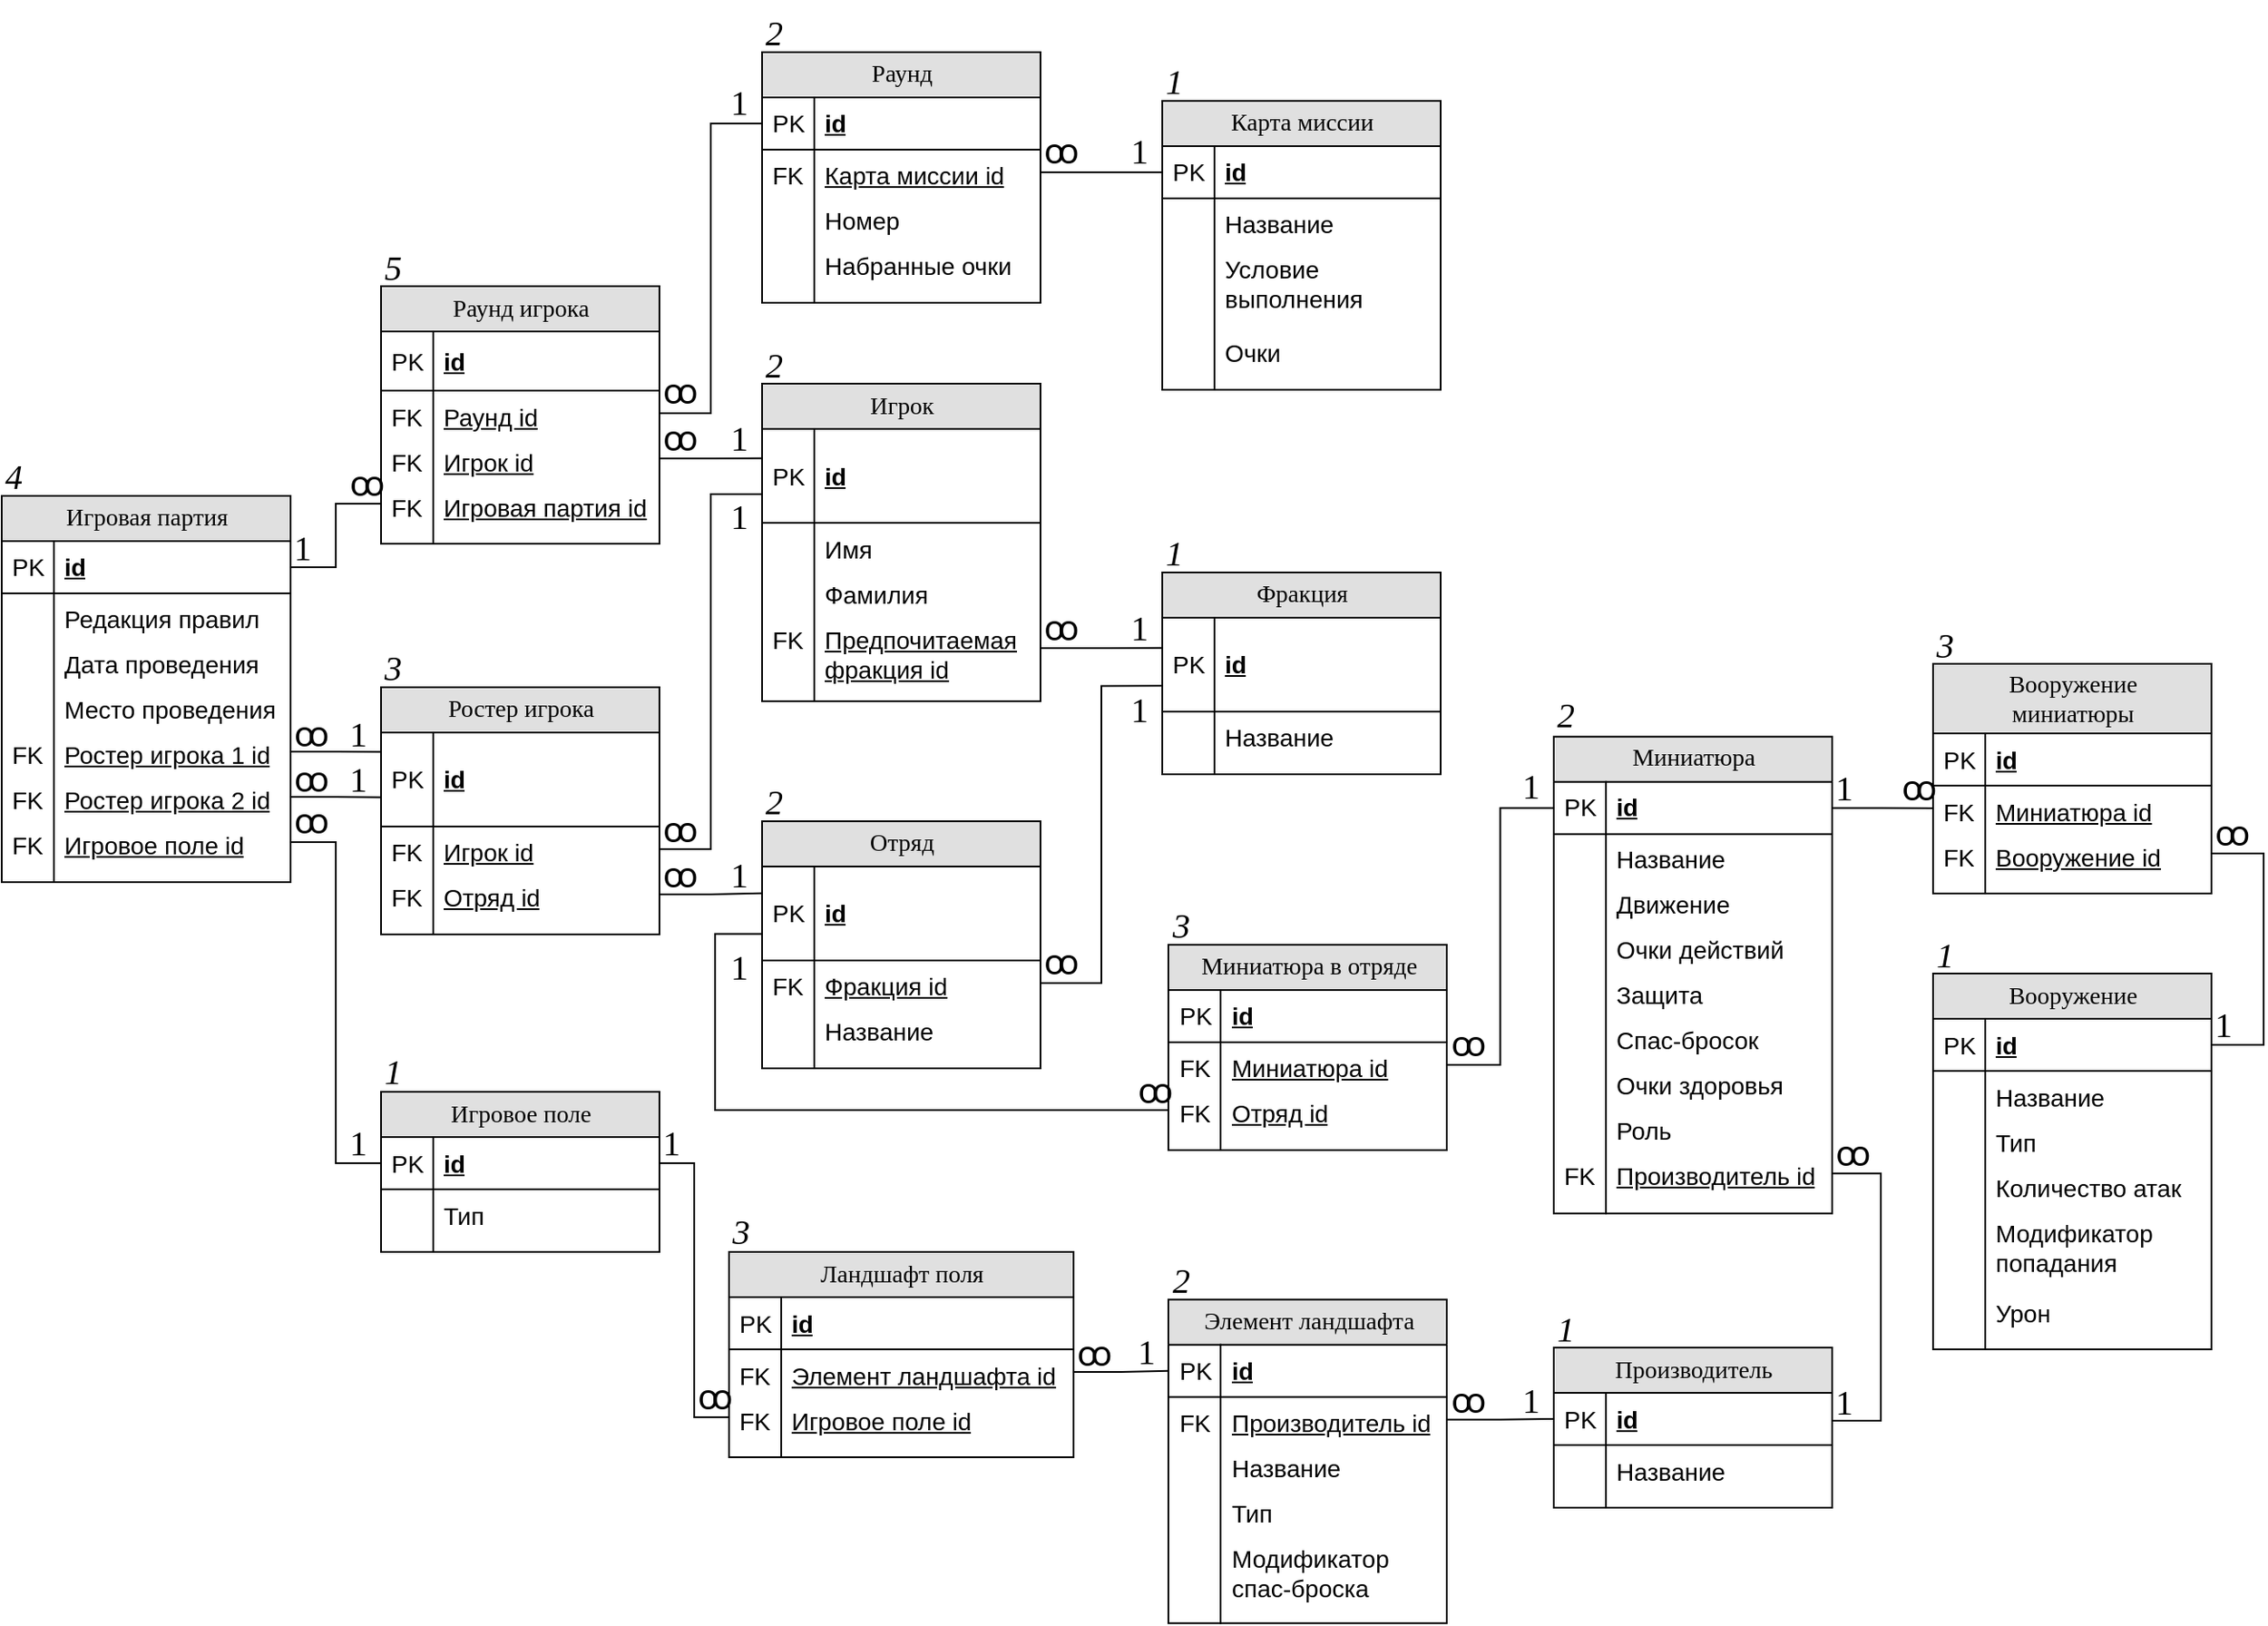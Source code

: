 <mxfile version="21.1.2" type="device">
  <diagram name="Page-1" id="e56a1550-8fbb-45ad-956c-1786394a9013">
    <mxGraphModel dx="2836" dy="567" grid="1" gridSize="10" guides="1" tooltips="1" connect="1" arrows="1" fold="1" page="1" pageScale="1" pageWidth="1654" pageHeight="1169" background="none" math="0" shadow="0">
      <root>
        <mxCell id="0" />
        <mxCell id="1" parent="0" />
        <mxCell id="fuQdtUlrKIinCiHJQcTV-1" value="Игровая партия" style="swimlane;html=1;fontStyle=0;childLayout=stackLayout;horizontal=1;startSize=26;fillColor=#e0e0e0;horizontalStack=0;resizeParent=1;resizeLast=0;collapsible=1;marginBottom=0;swimlaneFillColor=#ffffff;align=center;rounded=0;shadow=0;comic=0;labelBackgroundColor=none;strokeWidth=1;fontFamily=Verdana;fontSize=14;" parent="1" vertex="1">
          <mxGeometry x="177" y="1572" width="166" height="222" as="geometry" />
        </mxCell>
        <mxCell id="fuQdtUlrKIinCiHJQcTV-2" value="id" style="shape=partialRectangle;top=0;left=0;right=0;bottom=1;html=1;align=left;verticalAlign=middle;fillColor=none;spacingLeft=34;spacingRight=4;whiteSpace=wrap;overflow=hidden;rotatable=0;points=[[0,0.5],[1,0.5]];portConstraint=eastwest;dropTarget=0;fontStyle=5;fontSize=14;" parent="fuQdtUlrKIinCiHJQcTV-1" vertex="1">
          <mxGeometry y="26" width="166" height="30" as="geometry" />
        </mxCell>
        <mxCell id="fuQdtUlrKIinCiHJQcTV-3" value="PK" style="shape=partialRectangle;top=0;left=0;bottom=0;html=1;fillColor=none;align=left;verticalAlign=middle;spacingLeft=4;spacingRight=4;whiteSpace=wrap;overflow=hidden;rotatable=0;points=[];portConstraint=eastwest;part=1;fontSize=14;" parent="fuQdtUlrKIinCiHJQcTV-2" vertex="1" connectable="0">
          <mxGeometry width="30" height="30" as="geometry" />
        </mxCell>
        <mxCell id="fuQdtUlrKIinCiHJQcTV-8" value="Редакция правил" style="shape=partialRectangle;top=0;left=0;right=0;bottom=0;html=1;align=left;verticalAlign=top;fillColor=none;spacingLeft=34;spacingRight=4;whiteSpace=wrap;overflow=hidden;rotatable=0;points=[[0,0.5],[1,0.5]];portConstraint=eastwest;dropTarget=0;fontSize=14;" parent="fuQdtUlrKIinCiHJQcTV-1" vertex="1">
          <mxGeometry y="56" width="166" height="26" as="geometry" />
        </mxCell>
        <mxCell id="fuQdtUlrKIinCiHJQcTV-9" value="" style="shape=partialRectangle;top=0;left=0;bottom=0;html=1;fillColor=none;align=left;verticalAlign=top;spacingLeft=4;spacingRight=4;whiteSpace=wrap;overflow=hidden;rotatable=0;points=[];portConstraint=eastwest;part=1;fontSize=14;" parent="fuQdtUlrKIinCiHJQcTV-8" vertex="1" connectable="0">
          <mxGeometry width="30" height="26" as="geometry" />
        </mxCell>
        <mxCell id="fuQdtUlrKIinCiHJQcTV-10" value="Дата проведения" style="shape=partialRectangle;top=0;left=0;right=0;bottom=0;html=1;align=left;verticalAlign=top;fillColor=none;spacingLeft=34;spacingRight=4;whiteSpace=wrap;overflow=hidden;rotatable=0;points=[[0,0.5],[1,0.5]];portConstraint=eastwest;dropTarget=0;fontSize=14;" parent="fuQdtUlrKIinCiHJQcTV-1" vertex="1">
          <mxGeometry y="82" width="166" height="26" as="geometry" />
        </mxCell>
        <mxCell id="fuQdtUlrKIinCiHJQcTV-11" value="" style="shape=partialRectangle;top=0;left=0;bottom=0;html=1;fillColor=none;align=left;verticalAlign=top;spacingLeft=4;spacingRight=4;whiteSpace=wrap;overflow=hidden;rotatable=0;points=[];portConstraint=eastwest;part=1;fontSize=14;" parent="fuQdtUlrKIinCiHJQcTV-10" vertex="1" connectable="0">
          <mxGeometry width="30" height="26" as="geometry" />
        </mxCell>
        <mxCell id="fuQdtUlrKIinCiHJQcTV-12" value="Место проведения" style="shape=partialRectangle;top=0;left=0;right=0;bottom=0;html=1;align=left;verticalAlign=top;fillColor=none;spacingLeft=34;spacingRight=4;whiteSpace=wrap;overflow=hidden;rotatable=0;points=[[0,0.5],[1,0.5]];portConstraint=eastwest;dropTarget=0;fontSize=14;" parent="fuQdtUlrKIinCiHJQcTV-1" vertex="1">
          <mxGeometry y="108" width="166" height="26" as="geometry" />
        </mxCell>
        <mxCell id="fuQdtUlrKIinCiHJQcTV-13" value="" style="shape=partialRectangle;top=0;left=0;bottom=0;html=1;fillColor=none;align=left;verticalAlign=top;spacingLeft=4;spacingRight=4;whiteSpace=wrap;overflow=hidden;rotatable=0;points=[];portConstraint=eastwest;part=1;fontSize=14;" parent="fuQdtUlrKIinCiHJQcTV-12" vertex="1" connectable="0">
          <mxGeometry width="30" height="26" as="geometry" />
        </mxCell>
        <mxCell id="fuQdtUlrKIinCiHJQcTV-4" value="Ростер игрока 1 id" style="shape=partialRectangle;top=0;left=0;right=0;bottom=0;html=1;align=left;verticalAlign=top;fillColor=none;spacingLeft=34;spacingRight=4;whiteSpace=wrap;overflow=hidden;rotatable=0;points=[[0,0.5],[1,0.5]];portConstraint=eastwest;dropTarget=0;fontStyle=4;fontSize=14;" parent="fuQdtUlrKIinCiHJQcTV-1" vertex="1">
          <mxGeometry y="134" width="166" height="26" as="geometry" />
        </mxCell>
        <mxCell id="fuQdtUlrKIinCiHJQcTV-5" value="FK" style="shape=partialRectangle;top=0;left=0;bottom=0;html=1;fillColor=none;align=left;verticalAlign=top;spacingLeft=4;spacingRight=4;whiteSpace=wrap;overflow=hidden;rotatable=0;points=[];portConstraint=eastwest;part=1;fontSize=14;" parent="fuQdtUlrKIinCiHJQcTV-4" vertex="1" connectable="0">
          <mxGeometry width="30" height="26" as="geometry" />
        </mxCell>
        <mxCell id="fuQdtUlrKIinCiHJQcTV-6" value="Ростер игрока 2 id" style="shape=partialRectangle;top=0;left=0;right=0;bottom=0;html=1;align=left;verticalAlign=top;fillColor=none;spacingLeft=34;spacingRight=4;whiteSpace=wrap;overflow=hidden;rotatable=0;points=[[0,0.5],[1,0.5]];portConstraint=eastwest;dropTarget=0;fontStyle=4;fontSize=14;" parent="fuQdtUlrKIinCiHJQcTV-1" vertex="1">
          <mxGeometry y="160" width="166" height="26" as="geometry" />
        </mxCell>
        <mxCell id="fuQdtUlrKIinCiHJQcTV-7" value="FK" style="shape=partialRectangle;top=0;left=0;bottom=0;html=1;fillColor=none;align=left;verticalAlign=top;spacingLeft=4;spacingRight=4;whiteSpace=wrap;overflow=hidden;rotatable=0;points=[];portConstraint=eastwest;part=1;fontSize=14;" parent="fuQdtUlrKIinCiHJQcTV-6" vertex="1" connectable="0">
          <mxGeometry width="30" height="26" as="geometry" />
        </mxCell>
        <mxCell id="fuQdtUlrKIinCiHJQcTV-14" value="Игровое поле id" style="shape=partialRectangle;top=0;left=0;right=0;bottom=0;html=1;align=left;verticalAlign=top;fillColor=none;spacingLeft=34;spacingRight=4;whiteSpace=wrap;overflow=hidden;rotatable=0;points=[[0,0.5],[1,0.5]];portConstraint=eastwest;dropTarget=0;fontStyle=4;fontSize=14;" parent="fuQdtUlrKIinCiHJQcTV-1" vertex="1">
          <mxGeometry y="186" width="166" height="26" as="geometry" />
        </mxCell>
        <mxCell id="fuQdtUlrKIinCiHJQcTV-15" value="FK" style="shape=partialRectangle;top=0;left=0;bottom=0;html=1;fillColor=none;align=left;verticalAlign=top;spacingLeft=4;spacingRight=4;whiteSpace=wrap;overflow=hidden;rotatable=0;points=[];portConstraint=eastwest;part=1;fontSize=14;" parent="fuQdtUlrKIinCiHJQcTV-14" vertex="1" connectable="0">
          <mxGeometry width="30" height="26" as="geometry" />
        </mxCell>
        <mxCell id="fuQdtUlrKIinCiHJQcTV-16" value="" style="shape=partialRectangle;top=0;left=0;right=0;bottom=0;html=1;align=left;verticalAlign=top;fillColor=none;spacingLeft=34;spacingRight=4;whiteSpace=wrap;overflow=hidden;rotatable=0;points=[[0,0.5],[1,0.5]];portConstraint=eastwest;dropTarget=0;fontSize=14;" parent="fuQdtUlrKIinCiHJQcTV-1" vertex="1">
          <mxGeometry y="212" width="166" height="10" as="geometry" />
        </mxCell>
        <mxCell id="fuQdtUlrKIinCiHJQcTV-17" value="" style="shape=partialRectangle;top=0;left=0;bottom=0;html=1;fillColor=none;align=left;verticalAlign=top;spacingLeft=4;spacingRight=4;whiteSpace=wrap;overflow=hidden;rotatable=0;points=[];portConstraint=eastwest;part=1;fontSize=14;" parent="fuQdtUlrKIinCiHJQcTV-16" vertex="1" connectable="0">
          <mxGeometry width="30" height="10" as="geometry" />
        </mxCell>
        <mxCell id="fuQdtUlrKIinCiHJQcTV-32" value="Ростер игрока" style="swimlane;html=1;fontStyle=0;childLayout=stackLayout;horizontal=1;startSize=26;fillColor=#e0e0e0;horizontalStack=0;resizeParent=1;resizeLast=0;collapsible=1;marginBottom=0;swimlaneFillColor=#ffffff;align=center;rounded=0;shadow=0;comic=0;labelBackgroundColor=none;strokeWidth=1;fontFamily=Verdana;fontSize=14;" parent="1" vertex="1">
          <mxGeometry x="395" y="1682" width="160" height="142" as="geometry" />
        </mxCell>
        <mxCell id="fuQdtUlrKIinCiHJQcTV-33" value="id" style="shape=partialRectangle;top=0;left=0;right=0;bottom=1;html=1;align=left;verticalAlign=middle;fillColor=none;spacingLeft=34;spacingRight=4;whiteSpace=wrap;overflow=hidden;rotatable=0;points=[[0,0.5],[1,0.5]];portConstraint=eastwest;dropTarget=0;fontStyle=5;fontSize=14;" parent="fuQdtUlrKIinCiHJQcTV-32" vertex="1">
          <mxGeometry y="26" width="160" height="54" as="geometry" />
        </mxCell>
        <mxCell id="fuQdtUlrKIinCiHJQcTV-34" value="PK" style="shape=partialRectangle;top=0;left=0;bottom=0;html=1;fillColor=none;align=left;verticalAlign=middle;spacingLeft=4;spacingRight=4;whiteSpace=wrap;overflow=hidden;rotatable=0;points=[];portConstraint=eastwest;part=1;fontSize=14;" parent="fuQdtUlrKIinCiHJQcTV-33" vertex="1" connectable="0">
          <mxGeometry width="30" height="54" as="geometry" />
        </mxCell>
        <mxCell id="fuQdtUlrKIinCiHJQcTV-37" value="Игрок id" style="shape=partialRectangle;top=0;left=0;right=0;bottom=0;html=1;align=left;verticalAlign=top;fillColor=none;spacingLeft=34;spacingRight=4;whiteSpace=wrap;overflow=hidden;rotatable=0;points=[[0,0.5],[1,0.5]];portConstraint=eastwest;dropTarget=0;fontStyle=4;fontSize=14;" parent="fuQdtUlrKIinCiHJQcTV-32" vertex="1">
          <mxGeometry y="80" width="160" height="26" as="geometry" />
        </mxCell>
        <mxCell id="fuQdtUlrKIinCiHJQcTV-38" value="FK" style="shape=partialRectangle;top=0;left=0;bottom=0;html=1;fillColor=none;align=left;verticalAlign=top;spacingLeft=4;spacingRight=4;whiteSpace=wrap;overflow=hidden;rotatable=0;points=[];portConstraint=eastwest;part=1;fontSize=14;" parent="fuQdtUlrKIinCiHJQcTV-37" vertex="1" connectable="0">
          <mxGeometry width="30" height="26" as="geometry" />
        </mxCell>
        <mxCell id="fuQdtUlrKIinCiHJQcTV-39" value="Отряд id" style="shape=partialRectangle;top=0;left=0;right=0;bottom=0;html=1;align=left;verticalAlign=top;fillColor=none;spacingLeft=34;spacingRight=4;whiteSpace=wrap;overflow=hidden;rotatable=0;points=[[0,0.5],[1,0.5]];portConstraint=eastwest;dropTarget=0;fontStyle=4;fontSize=14;" parent="fuQdtUlrKIinCiHJQcTV-32" vertex="1">
          <mxGeometry y="106" width="160" height="26" as="geometry" />
        </mxCell>
        <mxCell id="fuQdtUlrKIinCiHJQcTV-40" value="FK" style="shape=partialRectangle;top=0;left=0;bottom=0;html=1;fillColor=none;align=left;verticalAlign=top;spacingLeft=4;spacingRight=4;whiteSpace=wrap;overflow=hidden;rotatable=0;points=[];portConstraint=eastwest;part=1;fontSize=14;" parent="fuQdtUlrKIinCiHJQcTV-39" vertex="1" connectable="0">
          <mxGeometry width="30" height="26" as="geometry" />
        </mxCell>
        <mxCell id="fuQdtUlrKIinCiHJQcTV-41" value="" style="shape=partialRectangle;top=0;left=0;right=0;bottom=0;html=1;align=left;verticalAlign=top;fillColor=none;spacingLeft=34;spacingRight=4;whiteSpace=wrap;overflow=hidden;rotatable=0;points=[[0,0.5],[1,0.5]];portConstraint=eastwest;dropTarget=0;fontSize=14;" parent="fuQdtUlrKIinCiHJQcTV-32" vertex="1">
          <mxGeometry y="132" width="160" height="10" as="geometry" />
        </mxCell>
        <mxCell id="fuQdtUlrKIinCiHJQcTV-42" value="" style="shape=partialRectangle;top=0;left=0;bottom=0;html=1;fillColor=none;align=left;verticalAlign=top;spacingLeft=4;spacingRight=4;whiteSpace=wrap;overflow=hidden;rotatable=0;points=[];portConstraint=eastwest;part=1;fontSize=14;" parent="fuQdtUlrKIinCiHJQcTV-41" vertex="1" connectable="0">
          <mxGeometry width="30" height="10" as="geometry" />
        </mxCell>
        <mxCell id="fuQdtUlrKIinCiHJQcTV-143" value="Игровое поле" style="swimlane;html=1;fontStyle=0;childLayout=stackLayout;horizontal=1;startSize=26;fillColor=#e0e0e0;horizontalStack=0;resizeParent=1;resizeLast=0;collapsible=1;marginBottom=0;swimlaneFillColor=#ffffff;align=center;rounded=0;shadow=0;comic=0;labelBackgroundColor=none;strokeWidth=1;fontFamily=Verdana;fontSize=14;" parent="1" vertex="1">
          <mxGeometry x="395" y="1914.5" width="160" height="92" as="geometry" />
        </mxCell>
        <mxCell id="fuQdtUlrKIinCiHJQcTV-144" value="id" style="shape=partialRectangle;top=0;left=0;right=0;bottom=1;html=1;align=left;verticalAlign=middle;fillColor=none;spacingLeft=34;spacingRight=4;whiteSpace=wrap;overflow=hidden;rotatable=0;points=[[0,0.5],[1,0.5]];portConstraint=eastwest;dropTarget=0;fontStyle=5;fontSize=14;" parent="fuQdtUlrKIinCiHJQcTV-143" vertex="1">
          <mxGeometry y="26" width="160" height="30" as="geometry" />
        </mxCell>
        <mxCell id="fuQdtUlrKIinCiHJQcTV-145" value="PK" style="shape=partialRectangle;top=0;left=0;bottom=0;html=1;fillColor=none;align=left;verticalAlign=middle;spacingLeft=4;spacingRight=4;whiteSpace=wrap;overflow=hidden;rotatable=0;points=[];portConstraint=eastwest;part=1;fontSize=14;" parent="fuQdtUlrKIinCiHJQcTV-144" vertex="1" connectable="0">
          <mxGeometry width="30" height="30" as="geometry" />
        </mxCell>
        <mxCell id="fuQdtUlrKIinCiHJQcTV-146" value="Тип" style="shape=partialRectangle;top=0;left=0;right=0;bottom=0;html=1;align=left;verticalAlign=top;fillColor=none;spacingLeft=34;spacingRight=4;whiteSpace=wrap;overflow=hidden;rotatable=0;points=[[0,0.5],[1,0.5]];portConstraint=eastwest;dropTarget=0;fontStyle=0;fontSize=14;" parent="fuQdtUlrKIinCiHJQcTV-143" vertex="1">
          <mxGeometry y="56" width="160" height="26" as="geometry" />
        </mxCell>
        <mxCell id="fuQdtUlrKIinCiHJQcTV-147" value="" style="shape=partialRectangle;top=0;left=0;bottom=0;html=1;fillColor=none;align=left;verticalAlign=top;spacingLeft=4;spacingRight=4;whiteSpace=wrap;overflow=hidden;rotatable=0;points=[];portConstraint=eastwest;part=1;fontSize=14;" parent="fuQdtUlrKIinCiHJQcTV-146" vertex="1" connectable="0">
          <mxGeometry width="30" height="26" as="geometry" />
        </mxCell>
        <mxCell id="fuQdtUlrKIinCiHJQcTV-148" value="" style="shape=partialRectangle;top=0;left=0;right=0;bottom=0;html=1;align=left;verticalAlign=top;fillColor=none;spacingLeft=34;spacingRight=4;whiteSpace=wrap;overflow=hidden;rotatable=0;points=[[0,0.5],[1,0.5]];portConstraint=eastwest;dropTarget=0;fontSize=14;" parent="fuQdtUlrKIinCiHJQcTV-143" vertex="1">
          <mxGeometry y="82" width="160" height="10" as="geometry" />
        </mxCell>
        <mxCell id="fuQdtUlrKIinCiHJQcTV-149" value="" style="shape=partialRectangle;top=0;left=0;bottom=0;html=1;fillColor=none;align=left;verticalAlign=top;spacingLeft=4;spacingRight=4;whiteSpace=wrap;overflow=hidden;rotatable=0;points=[];portConstraint=eastwest;part=1;fontSize=14;" parent="fuQdtUlrKIinCiHJQcTV-148" vertex="1" connectable="0">
          <mxGeometry width="30" height="10" as="geometry" />
        </mxCell>
        <mxCell id="fuQdtUlrKIinCiHJQcTV-244" value="Игрок" style="swimlane;html=1;fontStyle=0;childLayout=stackLayout;horizontal=1;startSize=26;fillColor=#e0e0e0;horizontalStack=0;resizeParent=1;resizeLast=0;collapsible=1;marginBottom=0;swimlaneFillColor=#ffffff;align=center;rounded=0;shadow=0;comic=0;labelBackgroundColor=none;strokeWidth=1;fontFamily=Verdana;fontSize=14;" parent="1" vertex="1">
          <mxGeometry x="614" y="1507.5" width="160" height="182.5" as="geometry" />
        </mxCell>
        <mxCell id="fuQdtUlrKIinCiHJQcTV-245" value="id" style="shape=partialRectangle;top=0;left=0;right=0;bottom=1;html=1;align=left;verticalAlign=middle;fillColor=none;spacingLeft=34;spacingRight=4;whiteSpace=wrap;overflow=hidden;rotatable=0;points=[[0,0.5],[1,0.5]];portConstraint=eastwest;dropTarget=0;fontStyle=5;fontSize=14;" parent="fuQdtUlrKIinCiHJQcTV-244" vertex="1">
          <mxGeometry y="26" width="160" height="54" as="geometry" />
        </mxCell>
        <mxCell id="fuQdtUlrKIinCiHJQcTV-246" value="PK" style="shape=partialRectangle;top=0;left=0;bottom=0;html=1;fillColor=none;align=left;verticalAlign=middle;spacingLeft=4;spacingRight=4;whiteSpace=wrap;overflow=hidden;rotatable=0;points=[];portConstraint=eastwest;part=1;fontSize=14;" parent="fuQdtUlrKIinCiHJQcTV-245" vertex="1" connectable="0">
          <mxGeometry width="30" height="54" as="geometry" />
        </mxCell>
        <mxCell id="fuQdtUlrKIinCiHJQcTV-247" value="Имя" style="shape=partialRectangle;top=0;left=0;right=0;bottom=0;html=1;align=left;verticalAlign=top;fillColor=none;spacingLeft=34;spacingRight=4;whiteSpace=wrap;overflow=hidden;rotatable=0;points=[[0,0.5],[1,0.5]];portConstraint=eastwest;dropTarget=0;fontSize=14;" parent="fuQdtUlrKIinCiHJQcTV-244" vertex="1">
          <mxGeometry y="80" width="160" height="26" as="geometry" />
        </mxCell>
        <mxCell id="fuQdtUlrKIinCiHJQcTV-248" value="" style="shape=partialRectangle;top=0;left=0;bottom=0;html=1;fillColor=none;align=left;verticalAlign=top;spacingLeft=4;spacingRight=4;whiteSpace=wrap;overflow=hidden;rotatable=0;points=[];portConstraint=eastwest;part=1;fontSize=14;" parent="fuQdtUlrKIinCiHJQcTV-247" vertex="1" connectable="0">
          <mxGeometry width="30" height="26" as="geometry" />
        </mxCell>
        <mxCell id="fuQdtUlrKIinCiHJQcTV-249" value="Фамилия" style="shape=partialRectangle;top=0;left=0;right=0;bottom=0;html=1;align=left;verticalAlign=top;fillColor=none;spacingLeft=34;spacingRight=4;whiteSpace=wrap;overflow=hidden;rotatable=0;points=[[0,0.5],[1,0.5]];portConstraint=eastwest;dropTarget=0;fontSize=14;" parent="fuQdtUlrKIinCiHJQcTV-244" vertex="1">
          <mxGeometry y="106" width="160" height="26" as="geometry" />
        </mxCell>
        <mxCell id="fuQdtUlrKIinCiHJQcTV-250" value="" style="shape=partialRectangle;top=0;left=0;bottom=0;html=1;fillColor=none;align=left;verticalAlign=top;spacingLeft=4;spacingRight=4;whiteSpace=wrap;overflow=hidden;rotatable=0;points=[];portConstraint=eastwest;part=1;fontSize=14;" parent="fuQdtUlrKIinCiHJQcTV-249" vertex="1" connectable="0">
          <mxGeometry width="30" height="26" as="geometry" />
        </mxCell>
        <mxCell id="fuQdtUlrKIinCiHJQcTV-253" value="Предпочитаемая фракция id" style="shape=partialRectangle;top=0;left=0;right=0;bottom=0;html=1;align=left;verticalAlign=top;fillColor=none;spacingLeft=34;spacingRight=4;whiteSpace=wrap;overflow=hidden;rotatable=0;points=[[0,0.5],[1,0.5]];portConstraint=eastwest;dropTarget=0;fontStyle=4;fontSize=14;" parent="fuQdtUlrKIinCiHJQcTV-244" vertex="1">
          <mxGeometry y="132" width="160" height="40" as="geometry" />
        </mxCell>
        <mxCell id="fuQdtUlrKIinCiHJQcTV-254" value="FK" style="shape=partialRectangle;top=0;left=0;bottom=0;html=1;fillColor=none;align=left;verticalAlign=top;spacingLeft=4;spacingRight=4;whiteSpace=wrap;overflow=hidden;rotatable=0;points=[];portConstraint=eastwest;part=1;fontSize=14;" parent="fuQdtUlrKIinCiHJQcTV-253" vertex="1" connectable="0">
          <mxGeometry width="30" height="40" as="geometry" />
        </mxCell>
        <mxCell id="fuQdtUlrKIinCiHJQcTV-255" value="" style="shape=partialRectangle;top=0;left=0;right=0;bottom=0;html=1;align=left;verticalAlign=top;fillColor=none;spacingLeft=34;spacingRight=4;whiteSpace=wrap;overflow=hidden;rotatable=0;points=[[0,0.5],[1,0.5]];portConstraint=eastwest;dropTarget=0;fontSize=14;" parent="fuQdtUlrKIinCiHJQcTV-244" vertex="1">
          <mxGeometry y="172" width="160" height="10" as="geometry" />
        </mxCell>
        <mxCell id="fuQdtUlrKIinCiHJQcTV-256" value="" style="shape=partialRectangle;top=0;left=0;bottom=0;html=1;fillColor=none;align=left;verticalAlign=top;spacingLeft=4;spacingRight=4;whiteSpace=wrap;overflow=hidden;rotatable=0;points=[];portConstraint=eastwest;part=1;fontSize=14;" parent="fuQdtUlrKIinCiHJQcTV-255" vertex="1" connectable="0">
          <mxGeometry width="30" height="10" as="geometry" />
        </mxCell>
        <mxCell id="fuQdtUlrKIinCiHJQcTV-259" value="Раунд игрока" style="swimlane;html=1;fontStyle=0;childLayout=stackLayout;horizontal=1;startSize=26;fillColor=#e0e0e0;horizontalStack=0;resizeParent=1;resizeLast=0;collapsible=1;marginBottom=0;swimlaneFillColor=#ffffff;align=center;rounded=0;shadow=0;comic=0;labelBackgroundColor=none;strokeWidth=1;fontFamily=Verdana;fontSize=14;" parent="1" vertex="1">
          <mxGeometry x="395" y="1451.5" width="160" height="148" as="geometry" />
        </mxCell>
        <mxCell id="fuQdtUlrKIinCiHJQcTV-260" value="id" style="shape=partialRectangle;top=0;left=0;right=0;bottom=1;html=1;align=left;verticalAlign=middle;fillColor=none;spacingLeft=34;spacingRight=4;whiteSpace=wrap;overflow=hidden;rotatable=0;points=[[0,0.5],[1,0.5]];portConstraint=eastwest;dropTarget=0;fontStyle=5;fontSize=14;" parent="fuQdtUlrKIinCiHJQcTV-259" vertex="1">
          <mxGeometry y="26" width="160" height="34" as="geometry" />
        </mxCell>
        <mxCell id="fuQdtUlrKIinCiHJQcTV-261" value="PK" style="shape=partialRectangle;top=0;left=0;bottom=0;html=1;fillColor=none;align=left;verticalAlign=middle;spacingLeft=4;spacingRight=4;whiteSpace=wrap;overflow=hidden;rotatable=0;points=[];portConstraint=eastwest;part=1;fontSize=14;" parent="fuQdtUlrKIinCiHJQcTV-260" vertex="1" connectable="0">
          <mxGeometry width="30" height="34" as="geometry" />
        </mxCell>
        <mxCell id="fuQdtUlrKIinCiHJQcTV-266" value="Раунд id" style="shape=partialRectangle;top=0;left=0;right=0;bottom=0;html=1;align=left;verticalAlign=top;fillColor=none;spacingLeft=34;spacingRight=4;whiteSpace=wrap;overflow=hidden;rotatable=0;points=[[0,0.5],[1,0.5]];portConstraint=eastwest;dropTarget=0;fontStyle=4;fontSize=14;" parent="fuQdtUlrKIinCiHJQcTV-259" vertex="1">
          <mxGeometry y="60" width="160" height="26" as="geometry" />
        </mxCell>
        <mxCell id="fuQdtUlrKIinCiHJQcTV-267" value="FK" style="shape=partialRectangle;top=0;left=0;bottom=0;html=1;fillColor=none;align=left;verticalAlign=top;spacingLeft=4;spacingRight=4;whiteSpace=wrap;overflow=hidden;rotatable=0;points=[];portConstraint=eastwest;part=1;fontSize=14;" parent="fuQdtUlrKIinCiHJQcTV-266" vertex="1" connectable="0">
          <mxGeometry width="30" height="26" as="geometry" />
        </mxCell>
        <mxCell id="fuQdtUlrKIinCiHJQcTV-262" value="Игрок id" style="shape=partialRectangle;top=0;left=0;right=0;bottom=0;html=1;align=left;verticalAlign=top;fillColor=none;spacingLeft=34;spacingRight=4;whiteSpace=wrap;overflow=hidden;rotatable=0;points=[[0,0.5],[1,0.5]];portConstraint=eastwest;dropTarget=0;fontStyle=4;fontSize=14;" parent="fuQdtUlrKIinCiHJQcTV-259" vertex="1">
          <mxGeometry y="86" width="160" height="26" as="geometry" />
        </mxCell>
        <mxCell id="fuQdtUlrKIinCiHJQcTV-263" value="FK" style="shape=partialRectangle;top=0;left=0;bottom=0;html=1;fillColor=none;align=left;verticalAlign=top;spacingLeft=4;spacingRight=4;whiteSpace=wrap;overflow=hidden;rotatable=0;points=[];portConstraint=eastwest;part=1;fontSize=14;" parent="fuQdtUlrKIinCiHJQcTV-262" vertex="1" connectable="0">
          <mxGeometry width="30" height="26" as="geometry" />
        </mxCell>
        <mxCell id="fuQdtUlrKIinCiHJQcTV-264" value="Игровая партия id" style="shape=partialRectangle;top=0;left=0;right=0;bottom=0;html=1;align=left;verticalAlign=top;fillColor=none;spacingLeft=34;spacingRight=4;whiteSpace=wrap;overflow=hidden;rotatable=0;points=[[0,0.5],[1,0.5]];portConstraint=eastwest;dropTarget=0;fontStyle=4;fontSize=14;" parent="fuQdtUlrKIinCiHJQcTV-259" vertex="1">
          <mxGeometry y="112" width="160" height="26" as="geometry" />
        </mxCell>
        <mxCell id="fuQdtUlrKIinCiHJQcTV-265" value="FK" style="shape=partialRectangle;top=0;left=0;bottom=0;html=1;fillColor=none;align=left;verticalAlign=top;spacingLeft=4;spacingRight=4;whiteSpace=wrap;overflow=hidden;rotatable=0;points=[];portConstraint=eastwest;part=1;fontSize=14;" parent="fuQdtUlrKIinCiHJQcTV-264" vertex="1" connectable="0">
          <mxGeometry width="30" height="26" as="geometry" />
        </mxCell>
        <mxCell id="fuQdtUlrKIinCiHJQcTV-268" value="" style="shape=partialRectangle;top=0;left=0;right=0;bottom=0;html=1;align=left;verticalAlign=top;fillColor=none;spacingLeft=34;spacingRight=4;whiteSpace=wrap;overflow=hidden;rotatable=0;points=[[0,0.5],[1,0.5]];portConstraint=eastwest;dropTarget=0;fontSize=14;" parent="fuQdtUlrKIinCiHJQcTV-259" vertex="1">
          <mxGeometry y="138" width="160" height="10" as="geometry" />
        </mxCell>
        <mxCell id="fuQdtUlrKIinCiHJQcTV-269" value="" style="shape=partialRectangle;top=0;left=0;bottom=0;html=1;fillColor=none;align=left;verticalAlign=top;spacingLeft=4;spacingRight=4;whiteSpace=wrap;overflow=hidden;rotatable=0;points=[];portConstraint=eastwest;part=1;fontSize=14;" parent="fuQdtUlrKIinCiHJQcTV-268" vertex="1" connectable="0">
          <mxGeometry width="30" height="10" as="geometry" />
        </mxCell>
        <mxCell id="fuQdtUlrKIinCiHJQcTV-380" value="Вооружение&lt;br style=&quot;font-size: 14px;&quot;&gt;миниатюры" style="swimlane;html=1;fontStyle=0;childLayout=stackLayout;horizontal=1;startSize=40;fillColor=#e0e0e0;horizontalStack=0;resizeParent=1;resizeLast=0;collapsible=1;marginBottom=0;swimlaneFillColor=#ffffff;align=center;rounded=0;shadow=0;comic=0;labelBackgroundColor=none;strokeWidth=1;fontFamily=Verdana;fontSize=14;" parent="1" vertex="1">
          <mxGeometry x="1287" y="1668.5" width="160" height="132" as="geometry" />
        </mxCell>
        <mxCell id="fuQdtUlrKIinCiHJQcTV-381" value="id" style="shape=partialRectangle;top=0;left=0;right=0;bottom=1;html=1;align=left;verticalAlign=middle;fillColor=none;spacingLeft=34;spacingRight=4;whiteSpace=wrap;overflow=hidden;rotatable=0;points=[[0,0.5],[1,0.5]];portConstraint=eastwest;dropTarget=0;fontStyle=5;fontSize=14;" parent="fuQdtUlrKIinCiHJQcTV-380" vertex="1">
          <mxGeometry y="40" width="160" height="30" as="geometry" />
        </mxCell>
        <mxCell id="fuQdtUlrKIinCiHJQcTV-382" value="PK" style="shape=partialRectangle;top=0;left=0;bottom=0;html=1;fillColor=none;align=left;verticalAlign=middle;spacingLeft=4;spacingRight=4;whiteSpace=wrap;overflow=hidden;rotatable=0;points=[];portConstraint=eastwest;part=1;fontSize=14;" parent="fuQdtUlrKIinCiHJQcTV-381" vertex="1" connectable="0">
          <mxGeometry width="30" height="30" as="geometry" />
        </mxCell>
        <mxCell id="fuQdtUlrKIinCiHJQcTV-383" value="Миниатюра id" style="shape=partialRectangle;top=0;left=0;right=0;bottom=0;html=1;align=left;verticalAlign=top;fillColor=none;spacingLeft=34;spacingRight=4;whiteSpace=wrap;overflow=hidden;rotatable=0;points=[[0,0.5],[1,0.5]];portConstraint=eastwest;dropTarget=0;fontStyle=4;fontSize=14;" parent="fuQdtUlrKIinCiHJQcTV-380" vertex="1">
          <mxGeometry y="70" width="160" height="26" as="geometry" />
        </mxCell>
        <mxCell id="fuQdtUlrKIinCiHJQcTV-384" value="FK" style="shape=partialRectangle;top=0;left=0;bottom=0;html=1;fillColor=none;align=left;verticalAlign=top;spacingLeft=4;spacingRight=4;whiteSpace=wrap;overflow=hidden;rotatable=0;points=[];portConstraint=eastwest;part=1;fontSize=14;" parent="fuQdtUlrKIinCiHJQcTV-383" vertex="1" connectable="0">
          <mxGeometry width="30" height="26" as="geometry" />
        </mxCell>
        <mxCell id="fuQdtUlrKIinCiHJQcTV-385" value="Вооружение id" style="shape=partialRectangle;top=0;left=0;right=0;bottom=0;html=1;align=left;verticalAlign=top;fillColor=none;spacingLeft=34;spacingRight=4;whiteSpace=wrap;overflow=hidden;rotatable=0;points=[[0,0.5],[1,0.5]];portConstraint=eastwest;dropTarget=0;fontStyle=4;fontSize=14;" parent="fuQdtUlrKIinCiHJQcTV-380" vertex="1">
          <mxGeometry y="96" width="160" height="26" as="geometry" />
        </mxCell>
        <mxCell id="fuQdtUlrKIinCiHJQcTV-386" value="FK" style="shape=partialRectangle;top=0;left=0;bottom=0;html=1;fillColor=none;align=left;verticalAlign=top;spacingLeft=4;spacingRight=4;whiteSpace=wrap;overflow=hidden;rotatable=0;points=[];portConstraint=eastwest;part=1;fontSize=14;" parent="fuQdtUlrKIinCiHJQcTV-385" vertex="1" connectable="0">
          <mxGeometry width="30" height="26" as="geometry" />
        </mxCell>
        <mxCell id="fuQdtUlrKIinCiHJQcTV-387" value="" style="shape=partialRectangle;top=0;left=0;right=0;bottom=0;html=1;align=left;verticalAlign=top;fillColor=none;spacingLeft=34;spacingRight=4;whiteSpace=wrap;overflow=hidden;rotatable=0;points=[[0,0.5],[1,0.5]];portConstraint=eastwest;dropTarget=0;fontSize=14;" parent="fuQdtUlrKIinCiHJQcTV-380" vertex="1">
          <mxGeometry y="122" width="160" height="10" as="geometry" />
        </mxCell>
        <mxCell id="fuQdtUlrKIinCiHJQcTV-388" value="" style="shape=partialRectangle;top=0;left=0;bottom=0;html=1;fillColor=none;align=left;verticalAlign=top;spacingLeft=4;spacingRight=4;whiteSpace=wrap;overflow=hidden;rotatable=0;points=[];portConstraint=eastwest;part=1;fontSize=14;" parent="fuQdtUlrKIinCiHJQcTV-387" vertex="1" connectable="0">
          <mxGeometry width="30" height="10" as="geometry" />
        </mxCell>
        <mxCell id="fuQdtUlrKIinCiHJQcTV-389" value="Вооружение" style="swimlane;html=1;fontStyle=0;childLayout=stackLayout;horizontal=1;startSize=26;fillColor=#e0e0e0;horizontalStack=0;resizeParent=1;resizeLast=0;collapsible=1;marginBottom=0;swimlaneFillColor=#ffffff;align=center;rounded=0;shadow=0;comic=0;labelBackgroundColor=none;strokeWidth=1;fontFamily=Verdana;fontSize=14;" parent="1" vertex="1">
          <mxGeometry x="1287" y="1846.5" width="160" height="216" as="geometry" />
        </mxCell>
        <mxCell id="fuQdtUlrKIinCiHJQcTV-390" value="id" style="shape=partialRectangle;top=0;left=0;right=0;bottom=1;html=1;align=left;verticalAlign=middle;fillColor=none;spacingLeft=34;spacingRight=4;whiteSpace=wrap;overflow=hidden;rotatable=0;points=[[0,0.5],[1,0.5]];portConstraint=eastwest;dropTarget=0;fontStyle=5;fontSize=14;" parent="fuQdtUlrKIinCiHJQcTV-389" vertex="1">
          <mxGeometry y="26" width="160" height="30" as="geometry" />
        </mxCell>
        <mxCell id="fuQdtUlrKIinCiHJQcTV-391" value="&lt;font style=&quot;font-size: 14px;&quot;&gt;PK&lt;/font&gt;" style="shape=partialRectangle;top=0;left=0;bottom=0;html=1;fillColor=none;align=left;verticalAlign=middle;spacingLeft=4;spacingRight=4;whiteSpace=wrap;overflow=hidden;rotatable=0;points=[];portConstraint=eastwest;part=1;fontSize=14;" parent="fuQdtUlrKIinCiHJQcTV-390" vertex="1" connectable="0">
          <mxGeometry width="30" height="30" as="geometry" />
        </mxCell>
        <mxCell id="fuQdtUlrKIinCiHJQcTV-392" value="Название" style="shape=partialRectangle;top=0;left=0;right=0;bottom=0;html=1;align=left;verticalAlign=top;fillColor=none;spacingLeft=34;spacingRight=4;whiteSpace=wrap;overflow=hidden;rotatable=0;points=[[0,0.5],[1,0.5]];portConstraint=eastwest;dropTarget=0;fontStyle=0;fontSize=14;" parent="fuQdtUlrKIinCiHJQcTV-389" vertex="1">
          <mxGeometry y="56" width="160" height="26" as="geometry" />
        </mxCell>
        <mxCell id="fuQdtUlrKIinCiHJQcTV-393" value="" style="shape=partialRectangle;top=0;left=0;bottom=0;html=1;fillColor=none;align=left;verticalAlign=top;spacingLeft=4;spacingRight=4;whiteSpace=wrap;overflow=hidden;rotatable=0;points=[];portConstraint=eastwest;part=1;fontSize=14;" parent="fuQdtUlrKIinCiHJQcTV-392" vertex="1" connectable="0">
          <mxGeometry width="30" height="26" as="geometry" />
        </mxCell>
        <mxCell id="fuQdtUlrKIinCiHJQcTV-394" value="Тип" style="shape=partialRectangle;top=0;left=0;right=0;bottom=0;html=1;align=left;verticalAlign=top;fillColor=none;spacingLeft=34;spacingRight=4;whiteSpace=wrap;overflow=hidden;rotatable=0;points=[[0,0.5],[1,0.5]];portConstraint=eastwest;dropTarget=0;fontStyle=0;fontSize=14;" parent="fuQdtUlrKIinCiHJQcTV-389" vertex="1">
          <mxGeometry y="82" width="160" height="26" as="geometry" />
        </mxCell>
        <mxCell id="fuQdtUlrKIinCiHJQcTV-395" value="" style="shape=partialRectangle;top=0;left=0;bottom=0;html=1;fillColor=none;align=left;verticalAlign=top;spacingLeft=4;spacingRight=4;whiteSpace=wrap;overflow=hidden;rotatable=0;points=[];portConstraint=eastwest;part=1;fontSize=14;" parent="fuQdtUlrKIinCiHJQcTV-394" vertex="1" connectable="0">
          <mxGeometry width="30" height="26" as="geometry" />
        </mxCell>
        <mxCell id="fuQdtUlrKIinCiHJQcTV-396" value="Количество атак" style="shape=partialRectangle;top=0;left=0;right=0;bottom=0;html=1;align=left;verticalAlign=top;fillColor=none;spacingLeft=34;spacingRight=4;whiteSpace=wrap;overflow=hidden;rotatable=0;points=[[0,0.5],[1,0.5]];portConstraint=eastwest;dropTarget=0;fontStyle=0;fontSize=14;" parent="fuQdtUlrKIinCiHJQcTV-389" vertex="1">
          <mxGeometry y="108" width="160" height="26" as="geometry" />
        </mxCell>
        <mxCell id="fuQdtUlrKIinCiHJQcTV-397" value="" style="shape=partialRectangle;top=0;left=0;bottom=0;html=1;fillColor=none;align=left;verticalAlign=top;spacingLeft=4;spacingRight=4;whiteSpace=wrap;overflow=hidden;rotatable=0;points=[];portConstraint=eastwest;part=1;fontSize=14;" parent="fuQdtUlrKIinCiHJQcTV-396" vertex="1" connectable="0">
          <mxGeometry width="30" height="26" as="geometry" />
        </mxCell>
        <mxCell id="fuQdtUlrKIinCiHJQcTV-398" value="Модификатор попадания" style="shape=partialRectangle;top=0;left=0;right=0;bottom=0;html=1;align=left;verticalAlign=top;fillColor=none;spacingLeft=34;spacingRight=4;whiteSpace=wrap;overflow=hidden;rotatable=0;points=[[0,0.5],[1,0.5]];portConstraint=eastwest;dropTarget=0;fontStyle=0;fontSize=14;" parent="fuQdtUlrKIinCiHJQcTV-389" vertex="1">
          <mxGeometry y="134" width="160" height="46" as="geometry" />
        </mxCell>
        <mxCell id="fuQdtUlrKIinCiHJQcTV-399" value="" style="shape=partialRectangle;top=0;left=0;bottom=0;html=1;fillColor=none;align=left;verticalAlign=top;spacingLeft=4;spacingRight=4;whiteSpace=wrap;overflow=hidden;rotatable=0;points=[];portConstraint=eastwest;part=1;fontSize=14;" parent="fuQdtUlrKIinCiHJQcTV-398" vertex="1" connectable="0">
          <mxGeometry width="30" height="46" as="geometry" />
        </mxCell>
        <mxCell id="fuQdtUlrKIinCiHJQcTV-400" value="Урон" style="shape=partialRectangle;top=0;left=0;right=0;bottom=0;html=1;align=left;verticalAlign=top;fillColor=none;spacingLeft=34;spacingRight=4;whiteSpace=wrap;overflow=hidden;rotatable=0;points=[[0,0.5],[1,0.5]];portConstraint=eastwest;dropTarget=0;fontStyle=0;fontSize=14;" parent="fuQdtUlrKIinCiHJQcTV-389" vertex="1">
          <mxGeometry y="180" width="160" height="26" as="geometry" />
        </mxCell>
        <mxCell id="fuQdtUlrKIinCiHJQcTV-401" value="" style="shape=partialRectangle;top=0;left=0;bottom=0;html=1;fillColor=none;align=left;verticalAlign=top;spacingLeft=4;spacingRight=4;whiteSpace=wrap;overflow=hidden;rotatable=0;points=[];portConstraint=eastwest;part=1;fontSize=14;" parent="fuQdtUlrKIinCiHJQcTV-400" vertex="1" connectable="0">
          <mxGeometry width="30" height="26" as="geometry" />
        </mxCell>
        <mxCell id="fuQdtUlrKIinCiHJQcTV-402" value="" style="shape=partialRectangle;top=0;left=0;right=0;bottom=0;html=1;align=left;verticalAlign=top;fillColor=none;spacingLeft=34;spacingRight=4;whiteSpace=wrap;overflow=hidden;rotatable=0;points=[[0,0.5],[1,0.5]];portConstraint=eastwest;dropTarget=0;fontSize=14;" parent="fuQdtUlrKIinCiHJQcTV-389" vertex="1">
          <mxGeometry y="206" width="160" height="10" as="geometry" />
        </mxCell>
        <mxCell id="fuQdtUlrKIinCiHJQcTV-403" value="" style="shape=partialRectangle;top=0;left=0;bottom=0;html=1;fillColor=none;align=left;verticalAlign=top;spacingLeft=4;spacingRight=4;whiteSpace=wrap;overflow=hidden;rotatable=0;points=[];portConstraint=eastwest;part=1;fontSize=14;" parent="fuQdtUlrKIinCiHJQcTV-402" vertex="1" connectable="0">
          <mxGeometry width="30" height="10" as="geometry" />
        </mxCell>
        <mxCell id="fuQdtUlrKIinCiHJQcTV-483" value="Отряд" style="swimlane;html=1;fontStyle=0;childLayout=stackLayout;horizontal=1;startSize=26;fillColor=#e0e0e0;horizontalStack=0;resizeParent=1;resizeLast=0;collapsible=1;marginBottom=0;swimlaneFillColor=#ffffff;align=center;rounded=0;shadow=0;comic=0;labelBackgroundColor=none;strokeWidth=1;fontFamily=Verdana;fontSize=14;" parent="1" vertex="1">
          <mxGeometry x="614" y="1759" width="160" height="142" as="geometry" />
        </mxCell>
        <mxCell id="fuQdtUlrKIinCiHJQcTV-484" value="id" style="shape=partialRectangle;top=0;left=0;right=0;bottom=1;html=1;align=left;verticalAlign=middle;fillColor=none;spacingLeft=34;spacingRight=4;whiteSpace=wrap;overflow=hidden;rotatable=0;points=[[0,0.5],[1,0.5]];portConstraint=eastwest;dropTarget=0;fontStyle=5;fontSize=14;" parent="fuQdtUlrKIinCiHJQcTV-483" vertex="1">
          <mxGeometry y="26" width="160" height="54" as="geometry" />
        </mxCell>
        <mxCell id="fuQdtUlrKIinCiHJQcTV-485" value="PK" style="shape=partialRectangle;top=0;left=0;bottom=0;html=1;fillColor=none;align=left;verticalAlign=middle;spacingLeft=4;spacingRight=4;whiteSpace=wrap;overflow=hidden;rotatable=0;points=[];portConstraint=eastwest;part=1;fontSize=14;" parent="fuQdtUlrKIinCiHJQcTV-484" vertex="1" connectable="0">
          <mxGeometry width="30" height="54" as="geometry" />
        </mxCell>
        <mxCell id="fuQdtUlrKIinCiHJQcTV-488" value="Фракция id" style="shape=partialRectangle;top=0;left=0;right=0;bottom=0;html=1;align=left;verticalAlign=top;fillColor=none;spacingLeft=34;spacingRight=4;whiteSpace=wrap;overflow=hidden;rotatable=0;points=[[0,0.5],[1,0.5]];portConstraint=eastwest;dropTarget=0;fontStyle=4;fontSize=14;" parent="fuQdtUlrKIinCiHJQcTV-483" vertex="1">
          <mxGeometry y="80" width="160" height="26" as="geometry" />
        </mxCell>
        <mxCell id="fuQdtUlrKIinCiHJQcTV-489" value="FK" style="shape=partialRectangle;top=0;left=0;bottom=0;html=1;fillColor=none;align=left;verticalAlign=top;spacingLeft=4;spacingRight=4;whiteSpace=wrap;overflow=hidden;rotatable=0;points=[];portConstraint=eastwest;part=1;fontSize=14;" parent="fuQdtUlrKIinCiHJQcTV-488" vertex="1" connectable="0">
          <mxGeometry width="30" height="26" as="geometry" />
        </mxCell>
        <mxCell id="fuQdtUlrKIinCiHJQcTV-486" value="Название" style="shape=partialRectangle;top=0;left=0;right=0;bottom=0;html=1;align=left;verticalAlign=top;fillColor=none;spacingLeft=34;spacingRight=4;whiteSpace=wrap;overflow=hidden;rotatable=0;points=[[0,0.5],[1,0.5]];portConstraint=eastwest;dropTarget=0;fontStyle=0;fontSize=14;" parent="fuQdtUlrKIinCiHJQcTV-483" vertex="1">
          <mxGeometry y="106" width="160" height="26" as="geometry" />
        </mxCell>
        <mxCell id="fuQdtUlrKIinCiHJQcTV-487" value="" style="shape=partialRectangle;top=0;left=0;bottom=0;html=1;fillColor=none;align=left;verticalAlign=top;spacingLeft=4;spacingRight=4;whiteSpace=wrap;overflow=hidden;rotatable=0;points=[];portConstraint=eastwest;part=1;fontSize=14;" parent="fuQdtUlrKIinCiHJQcTV-486" vertex="1" connectable="0">
          <mxGeometry width="30" height="26" as="geometry" />
        </mxCell>
        <mxCell id="fuQdtUlrKIinCiHJQcTV-490" value="" style="shape=partialRectangle;top=0;left=0;right=0;bottom=0;html=1;align=left;verticalAlign=top;fillColor=none;spacingLeft=34;spacingRight=4;whiteSpace=wrap;overflow=hidden;rotatable=0;points=[[0,0.5],[1,0.5]];portConstraint=eastwest;dropTarget=0;fontSize=14;" parent="fuQdtUlrKIinCiHJQcTV-483" vertex="1">
          <mxGeometry y="132" width="160" height="10" as="geometry" />
        </mxCell>
        <mxCell id="fuQdtUlrKIinCiHJQcTV-491" value="" style="shape=partialRectangle;top=0;left=0;bottom=0;html=1;fillColor=none;align=left;verticalAlign=top;spacingLeft=4;spacingRight=4;whiteSpace=wrap;overflow=hidden;rotatable=0;points=[];portConstraint=eastwest;part=1;fontSize=14;" parent="fuQdtUlrKIinCiHJQcTV-490" vertex="1" connectable="0">
          <mxGeometry width="30" height="10" as="geometry" />
        </mxCell>
        <mxCell id="fuQdtUlrKIinCiHJQcTV-493" style="edgeStyle=orthogonalEdgeStyle;rounded=0;orthogonalLoop=1;jettySize=auto;html=1;exitX=1;exitY=0.5;exitDx=0;exitDy=0;entryX=0;entryY=0.5;entryDx=0;entryDy=0;endArrow=none;endFill=0;" parent="1" source="fuQdtUlrKIinCiHJQcTV-2" target="fuQdtUlrKIinCiHJQcTV-264" edge="1">
          <mxGeometry relative="1" as="geometry" />
        </mxCell>
        <mxCell id="fuQdtUlrKIinCiHJQcTV-498" style="edgeStyle=orthogonalEdgeStyle;rounded=0;orthogonalLoop=1;jettySize=auto;html=1;exitX=1;exitY=0.5;exitDx=0;exitDy=0;entryX=0;entryY=0.206;entryDx=0;entryDy=0;entryPerimeter=0;endArrow=none;endFill=0;" parent="1" source="fuQdtUlrKIinCiHJQcTV-4" target="fuQdtUlrKIinCiHJQcTV-33" edge="1">
          <mxGeometry relative="1" as="geometry" />
        </mxCell>
        <mxCell id="fuQdtUlrKIinCiHJQcTV-499" style="edgeStyle=orthogonalEdgeStyle;rounded=0;orthogonalLoop=1;jettySize=auto;html=1;exitX=1;exitY=0.5;exitDx=0;exitDy=0;entryX=0;entryY=0.689;entryDx=0;entryDy=0;entryPerimeter=0;endArrow=none;endFill=0;" parent="1" source="fuQdtUlrKIinCiHJQcTV-6" target="fuQdtUlrKIinCiHJQcTV-33" edge="1">
          <mxGeometry relative="1" as="geometry" />
        </mxCell>
        <mxCell id="fuQdtUlrKIinCiHJQcTV-504" value="Миниатюра в отряде" style="swimlane;html=1;fontStyle=0;childLayout=stackLayout;horizontal=1;startSize=26;fillColor=#e0e0e0;horizontalStack=0;resizeParent=1;resizeLast=0;collapsible=1;marginBottom=0;swimlaneFillColor=#ffffff;align=center;rounded=0;shadow=0;comic=0;labelBackgroundColor=none;strokeWidth=1;fontFamily=Verdana;fontSize=14;" parent="1" vertex="1">
          <mxGeometry x="847.5" y="1830" width="160" height="118" as="geometry" />
        </mxCell>
        <mxCell id="fuQdtUlrKIinCiHJQcTV-505" value="id" style="shape=partialRectangle;top=0;left=0;right=0;bottom=1;html=1;align=left;verticalAlign=middle;fillColor=none;spacingLeft=34;spacingRight=4;whiteSpace=wrap;overflow=hidden;rotatable=0;points=[[0,0.5],[1,0.5]];portConstraint=eastwest;dropTarget=0;fontStyle=5;fontSize=14;" parent="fuQdtUlrKIinCiHJQcTV-504" vertex="1">
          <mxGeometry y="26" width="160" height="30" as="geometry" />
        </mxCell>
        <mxCell id="fuQdtUlrKIinCiHJQcTV-506" value="PK" style="shape=partialRectangle;top=0;left=0;bottom=0;html=1;fillColor=none;align=left;verticalAlign=middle;spacingLeft=4;spacingRight=4;whiteSpace=wrap;overflow=hidden;rotatable=0;points=[];portConstraint=eastwest;part=1;fontSize=14;" parent="fuQdtUlrKIinCiHJQcTV-505" vertex="1" connectable="0">
          <mxGeometry width="30" height="30" as="geometry" />
        </mxCell>
        <mxCell id="fuQdtUlrKIinCiHJQcTV-509" value="Миниатюра id" style="shape=partialRectangle;top=0;left=0;right=0;bottom=0;html=1;align=left;verticalAlign=top;fillColor=none;spacingLeft=34;spacingRight=4;whiteSpace=wrap;overflow=hidden;rotatable=0;points=[[0,0.5],[1,0.5]];portConstraint=eastwest;dropTarget=0;fontStyle=4;fontSize=14;" parent="fuQdtUlrKIinCiHJQcTV-504" vertex="1">
          <mxGeometry y="56" width="160" height="26" as="geometry" />
        </mxCell>
        <mxCell id="fuQdtUlrKIinCiHJQcTV-510" value="FK" style="shape=partialRectangle;top=0;left=0;bottom=0;html=1;fillColor=none;align=left;verticalAlign=top;spacingLeft=4;spacingRight=4;whiteSpace=wrap;overflow=hidden;rotatable=0;points=[];portConstraint=eastwest;part=1;fontSize=14;" parent="fuQdtUlrKIinCiHJQcTV-509" vertex="1" connectable="0">
          <mxGeometry width="30" height="26" as="geometry" />
        </mxCell>
        <mxCell id="fuQdtUlrKIinCiHJQcTV-507" value="Отряд id" style="shape=partialRectangle;top=0;left=0;right=0;bottom=0;html=1;align=left;verticalAlign=top;fillColor=none;spacingLeft=34;spacingRight=4;whiteSpace=wrap;overflow=hidden;rotatable=0;points=[[0,0.5],[1,0.5]];portConstraint=eastwest;dropTarget=0;fontStyle=4;fontSize=14;" parent="fuQdtUlrKIinCiHJQcTV-504" vertex="1">
          <mxGeometry y="82" width="160" height="26" as="geometry" />
        </mxCell>
        <mxCell id="fuQdtUlrKIinCiHJQcTV-508" value="FK" style="shape=partialRectangle;top=0;left=0;bottom=0;html=1;fillColor=none;align=left;verticalAlign=top;spacingLeft=4;spacingRight=4;whiteSpace=wrap;overflow=hidden;rotatable=0;points=[];portConstraint=eastwest;part=1;fontSize=14;" parent="fuQdtUlrKIinCiHJQcTV-507" vertex="1" connectable="0">
          <mxGeometry width="30" height="26" as="geometry" />
        </mxCell>
        <mxCell id="fuQdtUlrKIinCiHJQcTV-511" value="" style="shape=partialRectangle;top=0;left=0;right=0;bottom=0;html=1;align=left;verticalAlign=top;fillColor=none;spacingLeft=34;spacingRight=4;whiteSpace=wrap;overflow=hidden;rotatable=0;points=[[0,0.5],[1,0.5]];portConstraint=eastwest;dropTarget=0;fontSize=14;" parent="fuQdtUlrKIinCiHJQcTV-504" vertex="1">
          <mxGeometry y="108" width="160" height="10" as="geometry" />
        </mxCell>
        <mxCell id="fuQdtUlrKIinCiHJQcTV-512" value="" style="shape=partialRectangle;top=0;left=0;bottom=0;html=1;fillColor=none;align=left;verticalAlign=top;spacingLeft=4;spacingRight=4;whiteSpace=wrap;overflow=hidden;rotatable=0;points=[];portConstraint=eastwest;part=1;fontSize=14;" parent="fuQdtUlrKIinCiHJQcTV-511" vertex="1" connectable="0">
          <mxGeometry width="30" height="10" as="geometry" />
        </mxCell>
        <mxCell id="fuQdtUlrKIinCiHJQcTV-513" style="edgeStyle=orthogonalEdgeStyle;rounded=0;orthogonalLoop=1;jettySize=auto;html=1;exitX=1;exitY=0.5;exitDx=0;exitDy=0;entryX=0.002;entryY=0.285;entryDx=0;entryDy=0;entryPerimeter=0;endArrow=none;endFill=0;" parent="1" source="fuQdtUlrKIinCiHJQcTV-39" target="fuQdtUlrKIinCiHJQcTV-484" edge="1">
          <mxGeometry relative="1" as="geometry" />
        </mxCell>
        <mxCell id="fuQdtUlrKIinCiHJQcTV-514" value="Фракция" style="swimlane;html=1;fontStyle=0;childLayout=stackLayout;horizontal=1;startSize=26;fillColor=#e0e0e0;horizontalStack=0;resizeParent=1;resizeLast=0;collapsible=1;marginBottom=0;swimlaneFillColor=#ffffff;align=center;rounded=0;shadow=0;comic=0;labelBackgroundColor=none;strokeWidth=1;fontFamily=Verdana;fontSize=14;" parent="1" vertex="1">
          <mxGeometry x="844" y="1616" width="160" height="116" as="geometry" />
        </mxCell>
        <mxCell id="fuQdtUlrKIinCiHJQcTV-515" value="id" style="shape=partialRectangle;top=0;left=0;right=0;bottom=1;html=1;align=left;verticalAlign=middle;fillColor=none;spacingLeft=34;spacingRight=4;whiteSpace=wrap;overflow=hidden;rotatable=0;points=[[0,0.5],[1,0.5]];portConstraint=eastwest;dropTarget=0;fontStyle=5;fontSize=14;" parent="fuQdtUlrKIinCiHJQcTV-514" vertex="1">
          <mxGeometry y="26" width="160" height="54" as="geometry" />
        </mxCell>
        <mxCell id="fuQdtUlrKIinCiHJQcTV-516" value="PK" style="shape=partialRectangle;top=0;left=0;bottom=0;html=1;fillColor=none;align=left;verticalAlign=middle;spacingLeft=4;spacingRight=4;whiteSpace=wrap;overflow=hidden;rotatable=0;points=[];portConstraint=eastwest;part=1;fontSize=14;" parent="fuQdtUlrKIinCiHJQcTV-515" vertex="1" connectable="0">
          <mxGeometry width="30" height="54" as="geometry" />
        </mxCell>
        <mxCell id="fuQdtUlrKIinCiHJQcTV-517" value="Название" style="shape=partialRectangle;top=0;left=0;right=0;bottom=0;html=1;align=left;verticalAlign=top;fillColor=none;spacingLeft=34;spacingRight=4;whiteSpace=wrap;overflow=hidden;rotatable=0;points=[[0,0.5],[1,0.5]];portConstraint=eastwest;dropTarget=0;fontStyle=0;fontSize=14;" parent="fuQdtUlrKIinCiHJQcTV-514" vertex="1">
          <mxGeometry y="80" width="160" height="26" as="geometry" />
        </mxCell>
        <mxCell id="fuQdtUlrKIinCiHJQcTV-518" value="" style="shape=partialRectangle;top=0;left=0;bottom=0;html=1;fillColor=none;align=left;verticalAlign=top;spacingLeft=4;spacingRight=4;whiteSpace=wrap;overflow=hidden;rotatable=0;points=[];portConstraint=eastwest;part=1;fontSize=14;" parent="fuQdtUlrKIinCiHJQcTV-517" vertex="1" connectable="0">
          <mxGeometry width="30" height="26" as="geometry" />
        </mxCell>
        <mxCell id="fuQdtUlrKIinCiHJQcTV-519" value="" style="shape=partialRectangle;top=0;left=0;right=0;bottom=0;html=1;align=left;verticalAlign=top;fillColor=none;spacingLeft=34;spacingRight=4;whiteSpace=wrap;overflow=hidden;rotatable=0;points=[[0,0.5],[1,0.5]];portConstraint=eastwest;dropTarget=0;fontSize=14;" parent="fuQdtUlrKIinCiHJQcTV-514" vertex="1">
          <mxGeometry y="106" width="160" height="10" as="geometry" />
        </mxCell>
        <mxCell id="fuQdtUlrKIinCiHJQcTV-520" value="" style="shape=partialRectangle;top=0;left=0;bottom=0;html=1;fillColor=none;align=left;verticalAlign=top;spacingLeft=4;spacingRight=4;whiteSpace=wrap;overflow=hidden;rotatable=0;points=[];portConstraint=eastwest;part=1;fontSize=14;" parent="fuQdtUlrKIinCiHJQcTV-519" vertex="1" connectable="0">
          <mxGeometry width="30" height="10" as="geometry" />
        </mxCell>
        <mxCell id="fuQdtUlrKIinCiHJQcTV-521" style="edgeStyle=orthogonalEdgeStyle;rounded=0;orthogonalLoop=1;jettySize=auto;html=1;exitX=1;exitY=0.5;exitDx=0;exitDy=0;entryX=0;entryY=0.725;entryDx=0;entryDy=0;entryPerimeter=0;endArrow=none;endFill=0;" parent="1" source="fuQdtUlrKIinCiHJQcTV-488" target="fuQdtUlrKIinCiHJQcTV-515" edge="1">
          <mxGeometry relative="1" as="geometry" />
        </mxCell>
        <mxCell id="fuQdtUlrKIinCiHJQcTV-522" style="edgeStyle=orthogonalEdgeStyle;rounded=0;orthogonalLoop=1;jettySize=auto;html=1;exitX=1;exitY=0.5;exitDx=0;exitDy=0;entryX=0;entryY=0.321;entryDx=0;entryDy=0;entryPerimeter=0;endArrow=none;endFill=0;" parent="1" source="fuQdtUlrKIinCiHJQcTV-253" target="fuQdtUlrKIinCiHJQcTV-515" edge="1">
          <mxGeometry relative="1" as="geometry" />
        </mxCell>
        <mxCell id="fuQdtUlrKIinCiHJQcTV-523" value="Раунд" style="swimlane;html=1;fontStyle=0;childLayout=stackLayout;horizontal=1;startSize=26;fillColor=#e0e0e0;horizontalStack=0;resizeParent=1;resizeLast=0;collapsible=1;marginBottom=0;swimlaneFillColor=#ffffff;align=center;rounded=0;shadow=0;comic=0;labelBackgroundColor=none;strokeWidth=1;fontFamily=Verdana;fontSize=14;" parent="1" vertex="1">
          <mxGeometry x="614" y="1317" width="160" height="144" as="geometry" />
        </mxCell>
        <mxCell id="fuQdtUlrKIinCiHJQcTV-524" value="id" style="shape=partialRectangle;top=0;left=0;right=0;bottom=1;html=1;align=left;verticalAlign=middle;fillColor=none;spacingLeft=34;spacingRight=4;whiteSpace=wrap;overflow=hidden;rotatable=0;points=[[0,0.5],[1,0.5]];portConstraint=eastwest;dropTarget=0;fontStyle=5;fontSize=14;" parent="fuQdtUlrKIinCiHJQcTV-523" vertex="1">
          <mxGeometry y="26" width="160" height="30" as="geometry" />
        </mxCell>
        <mxCell id="fuQdtUlrKIinCiHJQcTV-525" value="PK" style="shape=partialRectangle;top=0;left=0;bottom=0;html=1;fillColor=none;align=left;verticalAlign=middle;spacingLeft=4;spacingRight=4;whiteSpace=wrap;overflow=hidden;rotatable=0;points=[];portConstraint=eastwest;part=1;fontSize=14;" parent="fuQdtUlrKIinCiHJQcTV-524" vertex="1" connectable="0">
          <mxGeometry width="30" height="30" as="geometry" />
        </mxCell>
        <mxCell id="fuQdtUlrKIinCiHJQcTV-526" value="Карта миссии id" style="shape=partialRectangle;top=0;left=0;right=0;bottom=0;html=1;align=left;verticalAlign=top;fillColor=none;spacingLeft=34;spacingRight=4;whiteSpace=wrap;overflow=hidden;rotatable=0;points=[[0,0.5],[1,0.5]];portConstraint=eastwest;dropTarget=0;fontStyle=4;fontSize=14;" parent="fuQdtUlrKIinCiHJQcTV-523" vertex="1">
          <mxGeometry y="56" width="160" height="26" as="geometry" />
        </mxCell>
        <mxCell id="fuQdtUlrKIinCiHJQcTV-527" value="FK" style="shape=partialRectangle;top=0;left=0;bottom=0;html=1;fillColor=none;align=left;verticalAlign=top;spacingLeft=4;spacingRight=4;whiteSpace=wrap;overflow=hidden;rotatable=0;points=[];portConstraint=eastwest;part=1;fontSize=14;" parent="fuQdtUlrKIinCiHJQcTV-526" vertex="1" connectable="0">
          <mxGeometry width="30" height="26" as="geometry" />
        </mxCell>
        <mxCell id="fuQdtUlrKIinCiHJQcTV-528" value="Номер" style="shape=partialRectangle;top=0;left=0;right=0;bottom=0;html=1;align=left;verticalAlign=top;fillColor=none;spacingLeft=34;spacingRight=4;whiteSpace=wrap;overflow=hidden;rotatable=0;points=[[0,0.5],[1,0.5]];portConstraint=eastwest;dropTarget=0;fontStyle=0;fontSize=14;" parent="fuQdtUlrKIinCiHJQcTV-523" vertex="1">
          <mxGeometry y="82" width="160" height="26" as="geometry" />
        </mxCell>
        <mxCell id="fuQdtUlrKIinCiHJQcTV-529" value="" style="shape=partialRectangle;top=0;left=0;bottom=0;html=1;fillColor=none;align=left;verticalAlign=top;spacingLeft=4;spacingRight=4;whiteSpace=wrap;overflow=hidden;rotatable=0;points=[];portConstraint=eastwest;part=1;fontSize=14;" parent="fuQdtUlrKIinCiHJQcTV-528" vertex="1" connectable="0">
          <mxGeometry width="30" height="26" as="geometry" />
        </mxCell>
        <mxCell id="fuQdtUlrKIinCiHJQcTV-530" value="Набранные очки" style="shape=partialRectangle;top=0;left=0;right=0;bottom=0;html=1;align=left;verticalAlign=top;fillColor=none;spacingLeft=34;spacingRight=4;whiteSpace=wrap;overflow=hidden;rotatable=0;points=[[0,0.5],[1,0.5]];portConstraint=eastwest;dropTarget=0;fontStyle=0;fontSize=14;" parent="fuQdtUlrKIinCiHJQcTV-523" vertex="1">
          <mxGeometry y="108" width="160" height="26" as="geometry" />
        </mxCell>
        <mxCell id="fuQdtUlrKIinCiHJQcTV-531" value="" style="shape=partialRectangle;top=0;left=0;bottom=0;html=1;fillColor=none;align=left;verticalAlign=top;spacingLeft=4;spacingRight=4;whiteSpace=wrap;overflow=hidden;rotatable=0;points=[];portConstraint=eastwest;part=1;fontSize=14;" parent="fuQdtUlrKIinCiHJQcTV-530" vertex="1" connectable="0">
          <mxGeometry width="30" height="26" as="geometry" />
        </mxCell>
        <mxCell id="fuQdtUlrKIinCiHJQcTV-532" value="" style="shape=partialRectangle;top=0;left=0;right=0;bottom=0;html=1;align=left;verticalAlign=top;fillColor=none;spacingLeft=34;spacingRight=4;whiteSpace=wrap;overflow=hidden;rotatable=0;points=[[0,0.5],[1,0.5]];portConstraint=eastwest;dropTarget=0;fontSize=14;" parent="fuQdtUlrKIinCiHJQcTV-523" vertex="1">
          <mxGeometry y="134" width="160" height="10" as="geometry" />
        </mxCell>
        <mxCell id="fuQdtUlrKIinCiHJQcTV-533" value="" style="shape=partialRectangle;top=0;left=0;bottom=0;html=1;fillColor=none;align=left;verticalAlign=top;spacingLeft=4;spacingRight=4;whiteSpace=wrap;overflow=hidden;rotatable=0;points=[];portConstraint=eastwest;part=1;fontSize=14;" parent="fuQdtUlrKIinCiHJQcTV-532" vertex="1" connectable="0">
          <mxGeometry width="30" height="10" as="geometry" />
        </mxCell>
        <mxCell id="fuQdtUlrKIinCiHJQcTV-534" value="Карта миссии" style="swimlane;html=1;fontStyle=0;childLayout=stackLayout;horizontal=1;startSize=26;fillColor=#e0e0e0;horizontalStack=0;resizeParent=1;resizeLast=0;collapsible=1;marginBottom=0;swimlaneFillColor=#ffffff;align=center;rounded=0;shadow=0;comic=0;labelBackgroundColor=none;strokeWidth=1;fontFamily=Verdana;fontSize=14;" parent="1" vertex="1">
          <mxGeometry x="844" y="1345" width="160" height="166" as="geometry" />
        </mxCell>
        <mxCell id="fuQdtUlrKIinCiHJQcTV-535" value="id" style="shape=partialRectangle;top=0;left=0;right=0;bottom=1;html=1;align=left;verticalAlign=middle;fillColor=none;spacingLeft=34;spacingRight=4;whiteSpace=wrap;overflow=hidden;rotatable=0;points=[[0,0.5],[1,0.5]];portConstraint=eastwest;dropTarget=0;fontStyle=5;fontSize=14;" parent="fuQdtUlrKIinCiHJQcTV-534" vertex="1">
          <mxGeometry y="26" width="160" height="30" as="geometry" />
        </mxCell>
        <mxCell id="fuQdtUlrKIinCiHJQcTV-536" value="PK" style="shape=partialRectangle;top=0;left=0;bottom=0;html=1;fillColor=none;align=left;verticalAlign=middle;spacingLeft=4;spacingRight=4;whiteSpace=wrap;overflow=hidden;rotatable=0;points=[];portConstraint=eastwest;part=1;fontSize=14;" parent="fuQdtUlrKIinCiHJQcTV-535" vertex="1" connectable="0">
          <mxGeometry width="30" height="30" as="geometry" />
        </mxCell>
        <mxCell id="fuQdtUlrKIinCiHJQcTV-537" value="Название" style="shape=partialRectangle;top=0;left=0;right=0;bottom=0;html=1;align=left;verticalAlign=top;fillColor=none;spacingLeft=34;spacingRight=4;whiteSpace=wrap;overflow=hidden;rotatable=0;points=[[0,0.5],[1,0.5]];portConstraint=eastwest;dropTarget=0;fontStyle=0;fontSize=14;" parent="fuQdtUlrKIinCiHJQcTV-534" vertex="1">
          <mxGeometry y="56" width="160" height="26" as="geometry" />
        </mxCell>
        <mxCell id="fuQdtUlrKIinCiHJQcTV-538" value="" style="shape=partialRectangle;top=0;left=0;bottom=0;html=1;fillColor=none;align=left;verticalAlign=top;spacingLeft=4;spacingRight=4;whiteSpace=wrap;overflow=hidden;rotatable=0;points=[];portConstraint=eastwest;part=1;fontSize=14;" parent="fuQdtUlrKIinCiHJQcTV-537" vertex="1" connectable="0">
          <mxGeometry width="30" height="26" as="geometry" />
        </mxCell>
        <mxCell id="fuQdtUlrKIinCiHJQcTV-539" value="Условие выполнения" style="shape=partialRectangle;top=0;left=0;right=0;bottom=0;html=1;align=left;verticalAlign=top;fillColor=none;spacingLeft=34;spacingRight=4;whiteSpace=wrap;overflow=hidden;rotatable=0;points=[[0,0.5],[1,0.5]];portConstraint=eastwest;dropTarget=0;fontStyle=0;fontSize=14;" parent="fuQdtUlrKIinCiHJQcTV-534" vertex="1">
          <mxGeometry y="82" width="160" height="48" as="geometry" />
        </mxCell>
        <mxCell id="fuQdtUlrKIinCiHJQcTV-540" value="" style="shape=partialRectangle;top=0;left=0;bottom=0;html=1;fillColor=none;align=left;verticalAlign=top;spacingLeft=4;spacingRight=4;whiteSpace=wrap;overflow=hidden;rotatable=0;points=[];portConstraint=eastwest;part=1;fontSize=14;" parent="fuQdtUlrKIinCiHJQcTV-539" vertex="1" connectable="0">
          <mxGeometry width="30" height="48" as="geometry" />
        </mxCell>
        <mxCell id="fuQdtUlrKIinCiHJQcTV-541" value="Очки" style="shape=partialRectangle;top=0;left=0;right=0;bottom=0;html=1;align=left;verticalAlign=top;fillColor=none;spacingLeft=34;spacingRight=4;whiteSpace=wrap;overflow=hidden;rotatable=0;points=[[0,0.5],[1,0.5]];portConstraint=eastwest;dropTarget=0;fontStyle=0;fontSize=14;" parent="fuQdtUlrKIinCiHJQcTV-534" vertex="1">
          <mxGeometry y="130" width="160" height="26" as="geometry" />
        </mxCell>
        <mxCell id="fuQdtUlrKIinCiHJQcTV-542" value="" style="shape=partialRectangle;top=0;left=0;bottom=0;html=1;fillColor=none;align=left;verticalAlign=top;spacingLeft=4;spacingRight=4;whiteSpace=wrap;overflow=hidden;rotatable=0;points=[];portConstraint=eastwest;part=1;fontSize=14;" parent="fuQdtUlrKIinCiHJQcTV-541" vertex="1" connectable="0">
          <mxGeometry width="30" height="26" as="geometry" />
        </mxCell>
        <mxCell id="fuQdtUlrKIinCiHJQcTV-543" value="" style="shape=partialRectangle;top=0;left=0;right=0;bottom=0;html=1;align=left;verticalAlign=top;fillColor=none;spacingLeft=34;spacingRight=4;whiteSpace=wrap;overflow=hidden;rotatable=0;points=[[0,0.5],[1,0.5]];portConstraint=eastwest;dropTarget=0;fontSize=14;" parent="fuQdtUlrKIinCiHJQcTV-534" vertex="1">
          <mxGeometry y="156" width="160" height="10" as="geometry" />
        </mxCell>
        <mxCell id="fuQdtUlrKIinCiHJQcTV-544" value="" style="shape=partialRectangle;top=0;left=0;bottom=0;html=1;fillColor=none;align=left;verticalAlign=top;spacingLeft=4;spacingRight=4;whiteSpace=wrap;overflow=hidden;rotatable=0;points=[];portConstraint=eastwest;part=1;fontSize=14;" parent="fuQdtUlrKIinCiHJQcTV-543" vertex="1" connectable="0">
          <mxGeometry width="30" height="10" as="geometry" />
        </mxCell>
        <mxCell id="fuQdtUlrKIinCiHJQcTV-545" value="Миниатюра" style="swimlane;html=1;fontStyle=0;childLayout=stackLayout;horizontal=1;startSize=26;fillColor=#e0e0e0;horizontalStack=0;resizeParent=1;resizeLast=0;collapsible=1;marginBottom=0;swimlaneFillColor=#ffffff;align=center;rounded=0;shadow=0;comic=0;labelBackgroundColor=none;strokeWidth=1;fontFamily=Verdana;fontSize=14;" parent="1" vertex="1">
          <mxGeometry x="1069" y="1710.38" width="160" height="274" as="geometry" />
        </mxCell>
        <mxCell id="fuQdtUlrKIinCiHJQcTV-546" value="id" style="shape=partialRectangle;top=0;left=0;right=0;bottom=1;html=1;align=left;verticalAlign=middle;fillColor=none;spacingLeft=34;spacingRight=4;whiteSpace=wrap;overflow=hidden;rotatable=0;points=[[0,0.5],[1,0.5]];portConstraint=eastwest;dropTarget=0;fontStyle=5;fontSize=14;" parent="fuQdtUlrKIinCiHJQcTV-545" vertex="1">
          <mxGeometry y="26" width="160" height="30" as="geometry" />
        </mxCell>
        <mxCell id="fuQdtUlrKIinCiHJQcTV-547" value="PK" style="shape=partialRectangle;top=0;left=0;bottom=0;html=1;fillColor=none;align=left;verticalAlign=middle;spacingLeft=4;spacingRight=4;whiteSpace=wrap;overflow=hidden;rotatable=0;points=[];portConstraint=eastwest;part=1;fontSize=14;" parent="fuQdtUlrKIinCiHJQcTV-546" vertex="1" connectable="0">
          <mxGeometry width="30" height="30" as="geometry" />
        </mxCell>
        <mxCell id="fuQdtUlrKIinCiHJQcTV-548" value="Название" style="shape=partialRectangle;top=0;left=0;right=0;bottom=0;html=1;align=left;verticalAlign=top;fillColor=none;spacingLeft=34;spacingRight=4;whiteSpace=wrap;overflow=hidden;rotatable=0;points=[[0,0.5],[1,0.5]];portConstraint=eastwest;dropTarget=0;fontStyle=0;fontSize=14;" parent="fuQdtUlrKIinCiHJQcTV-545" vertex="1">
          <mxGeometry y="56" width="160" height="26" as="geometry" />
        </mxCell>
        <mxCell id="fuQdtUlrKIinCiHJQcTV-549" value="" style="shape=partialRectangle;top=0;left=0;bottom=0;html=1;fillColor=none;align=left;verticalAlign=top;spacingLeft=4;spacingRight=4;whiteSpace=wrap;overflow=hidden;rotatable=0;points=[];portConstraint=eastwest;part=1;fontSize=14;" parent="fuQdtUlrKIinCiHJQcTV-548" vertex="1" connectable="0">
          <mxGeometry width="30" height="26" as="geometry" />
        </mxCell>
        <mxCell id="fuQdtUlrKIinCiHJQcTV-550" value="Движение" style="shape=partialRectangle;top=0;left=0;right=0;bottom=0;html=1;align=left;verticalAlign=top;fillColor=none;spacingLeft=34;spacingRight=4;whiteSpace=wrap;overflow=hidden;rotatable=0;points=[[0,0.5],[1,0.5]];portConstraint=eastwest;dropTarget=0;fontStyle=0;fontSize=14;" parent="fuQdtUlrKIinCiHJQcTV-545" vertex="1">
          <mxGeometry y="82" width="160" height="26" as="geometry" />
        </mxCell>
        <mxCell id="fuQdtUlrKIinCiHJQcTV-551" value="" style="shape=partialRectangle;top=0;left=0;bottom=0;html=1;fillColor=none;align=left;verticalAlign=top;spacingLeft=4;spacingRight=4;whiteSpace=wrap;overflow=hidden;rotatable=0;points=[];portConstraint=eastwest;part=1;fontSize=14;" parent="fuQdtUlrKIinCiHJQcTV-550" vertex="1" connectable="0">
          <mxGeometry width="30" height="26" as="geometry" />
        </mxCell>
        <mxCell id="fuQdtUlrKIinCiHJQcTV-552" value="Очки действий" style="shape=partialRectangle;top=0;left=0;right=0;bottom=0;html=1;align=left;verticalAlign=top;fillColor=none;spacingLeft=34;spacingRight=4;whiteSpace=wrap;overflow=hidden;rotatable=0;points=[[0,0.5],[1,0.5]];portConstraint=eastwest;dropTarget=0;fontStyle=0;fontSize=14;" parent="fuQdtUlrKIinCiHJQcTV-545" vertex="1">
          <mxGeometry y="108" width="160" height="26" as="geometry" />
        </mxCell>
        <mxCell id="fuQdtUlrKIinCiHJQcTV-553" value="" style="shape=partialRectangle;top=0;left=0;bottom=0;html=1;fillColor=none;align=left;verticalAlign=top;spacingLeft=4;spacingRight=4;whiteSpace=wrap;overflow=hidden;rotatable=0;points=[];portConstraint=eastwest;part=1;fontSize=14;" parent="fuQdtUlrKIinCiHJQcTV-552" vertex="1" connectable="0">
          <mxGeometry width="30" height="26" as="geometry" />
        </mxCell>
        <mxCell id="fuQdtUlrKIinCiHJQcTV-554" value="Защита" style="shape=partialRectangle;top=0;left=0;right=0;bottom=0;html=1;align=left;verticalAlign=top;fillColor=none;spacingLeft=34;spacingRight=4;whiteSpace=wrap;overflow=hidden;rotatable=0;points=[[0,0.5],[1,0.5]];portConstraint=eastwest;dropTarget=0;fontStyle=0;fontSize=14;" parent="fuQdtUlrKIinCiHJQcTV-545" vertex="1">
          <mxGeometry y="134" width="160" height="26" as="geometry" />
        </mxCell>
        <mxCell id="fuQdtUlrKIinCiHJQcTV-555" value="" style="shape=partialRectangle;top=0;left=0;bottom=0;html=1;fillColor=none;align=left;verticalAlign=top;spacingLeft=4;spacingRight=4;whiteSpace=wrap;overflow=hidden;rotatable=0;points=[];portConstraint=eastwest;part=1;fontSize=14;" parent="fuQdtUlrKIinCiHJQcTV-554" vertex="1" connectable="0">
          <mxGeometry width="30" height="26" as="geometry" />
        </mxCell>
        <mxCell id="fuQdtUlrKIinCiHJQcTV-556" value="Спас-бросок" style="shape=partialRectangle;top=0;left=0;right=0;bottom=0;html=1;align=left;verticalAlign=top;fillColor=none;spacingLeft=34;spacingRight=4;whiteSpace=wrap;overflow=hidden;rotatable=0;points=[[0,0.5],[1,0.5]];portConstraint=eastwest;dropTarget=0;fontStyle=0;fontSize=14;" parent="fuQdtUlrKIinCiHJQcTV-545" vertex="1">
          <mxGeometry y="160" width="160" height="26" as="geometry" />
        </mxCell>
        <mxCell id="fuQdtUlrKIinCiHJQcTV-557" value="" style="shape=partialRectangle;top=0;left=0;bottom=0;html=1;fillColor=none;align=left;verticalAlign=top;spacingLeft=4;spacingRight=4;whiteSpace=wrap;overflow=hidden;rotatable=0;points=[];portConstraint=eastwest;part=1;fontSize=14;" parent="fuQdtUlrKIinCiHJQcTV-556" vertex="1" connectable="0">
          <mxGeometry width="30" height="26" as="geometry" />
        </mxCell>
        <mxCell id="fuQdtUlrKIinCiHJQcTV-558" value="Очки здоровья" style="shape=partialRectangle;top=0;left=0;right=0;bottom=0;html=1;align=left;verticalAlign=top;fillColor=none;spacingLeft=34;spacingRight=4;whiteSpace=wrap;overflow=hidden;rotatable=0;points=[[0,0.5],[1,0.5]];portConstraint=eastwest;dropTarget=0;fontStyle=0;fontSize=14;" parent="fuQdtUlrKIinCiHJQcTV-545" vertex="1">
          <mxGeometry y="186" width="160" height="26" as="geometry" />
        </mxCell>
        <mxCell id="fuQdtUlrKIinCiHJQcTV-559" value="" style="shape=partialRectangle;top=0;left=0;bottom=0;html=1;fillColor=none;align=left;verticalAlign=top;spacingLeft=4;spacingRight=4;whiteSpace=wrap;overflow=hidden;rotatable=0;points=[];portConstraint=eastwest;part=1;fontSize=14;" parent="fuQdtUlrKIinCiHJQcTV-558" vertex="1" connectable="0">
          <mxGeometry width="30" height="26" as="geometry" />
        </mxCell>
        <mxCell id="fuQdtUlrKIinCiHJQcTV-560" value="Роль" style="shape=partialRectangle;top=0;left=0;right=0;bottom=0;html=1;align=left;verticalAlign=top;fillColor=none;spacingLeft=34;spacingRight=4;whiteSpace=wrap;overflow=hidden;rotatable=0;points=[[0,0.5],[1,0.5]];portConstraint=eastwest;dropTarget=0;fontStyle=0;fontSize=14;" parent="fuQdtUlrKIinCiHJQcTV-545" vertex="1">
          <mxGeometry y="212" width="160" height="26" as="geometry" />
        </mxCell>
        <mxCell id="fuQdtUlrKIinCiHJQcTV-561" value="" style="shape=partialRectangle;top=0;left=0;bottom=0;html=1;fillColor=none;align=left;verticalAlign=top;spacingLeft=4;spacingRight=4;whiteSpace=wrap;overflow=hidden;rotatable=0;points=[];portConstraint=eastwest;part=1;fontSize=14;" parent="fuQdtUlrKIinCiHJQcTV-560" vertex="1" connectable="0">
          <mxGeometry width="30" height="26" as="geometry" />
        </mxCell>
        <mxCell id="fuQdtUlrKIinCiHJQcTV-562" value="Производитель id" style="shape=partialRectangle;top=0;left=0;right=0;bottom=0;html=1;align=left;verticalAlign=top;fillColor=none;spacingLeft=34;spacingRight=4;whiteSpace=wrap;overflow=hidden;rotatable=0;points=[[0,0.5],[1,0.5]];portConstraint=eastwest;dropTarget=0;fontStyle=4;fontSize=14;" parent="fuQdtUlrKIinCiHJQcTV-545" vertex="1">
          <mxGeometry y="238" width="160" height="26" as="geometry" />
        </mxCell>
        <mxCell id="fuQdtUlrKIinCiHJQcTV-563" value="FK" style="shape=partialRectangle;top=0;left=0;bottom=0;html=1;fillColor=none;align=left;verticalAlign=top;spacingLeft=4;spacingRight=4;whiteSpace=wrap;overflow=hidden;rotatable=0;points=[];portConstraint=eastwest;part=1;fontSize=14;" parent="fuQdtUlrKIinCiHJQcTV-562" vertex="1" connectable="0">
          <mxGeometry width="30" height="26" as="geometry" />
        </mxCell>
        <mxCell id="fuQdtUlrKIinCiHJQcTV-564" value="" style="shape=partialRectangle;top=0;left=0;right=0;bottom=0;html=1;align=left;verticalAlign=top;fillColor=none;spacingLeft=34;spacingRight=4;whiteSpace=wrap;overflow=hidden;rotatable=0;points=[[0,0.5],[1,0.5]];portConstraint=eastwest;dropTarget=0;fontSize=14;" parent="fuQdtUlrKIinCiHJQcTV-545" vertex="1">
          <mxGeometry y="264" width="160" height="10" as="geometry" />
        </mxCell>
        <mxCell id="fuQdtUlrKIinCiHJQcTV-565" value="" style="shape=partialRectangle;top=0;left=0;bottom=0;html=1;fillColor=none;align=left;verticalAlign=top;spacingLeft=4;spacingRight=4;whiteSpace=wrap;overflow=hidden;rotatable=0;points=[];portConstraint=eastwest;part=1;fontSize=14;" parent="fuQdtUlrKIinCiHJQcTV-564" vertex="1" connectable="0">
          <mxGeometry width="30" height="10" as="geometry" />
        </mxCell>
        <mxCell id="fuQdtUlrKIinCiHJQcTV-566" value="Ландшафт поля" style="swimlane;html=1;fontStyle=0;childLayout=stackLayout;horizontal=1;startSize=26;fillColor=#e0e0e0;horizontalStack=0;resizeParent=1;resizeLast=0;collapsible=1;marginBottom=0;swimlaneFillColor=#ffffff;align=center;rounded=0;shadow=0;comic=0;labelBackgroundColor=none;strokeWidth=1;fontFamily=Verdana;fontSize=14;" parent="1" vertex="1">
          <mxGeometry x="595" y="2006.5" width="198" height="118" as="geometry" />
        </mxCell>
        <mxCell id="fuQdtUlrKIinCiHJQcTV-567" value="id" style="shape=partialRectangle;top=0;left=0;right=0;bottom=1;html=1;align=left;verticalAlign=middle;fillColor=none;spacingLeft=34;spacingRight=4;whiteSpace=wrap;overflow=hidden;rotatable=0;points=[[0,0.5],[1,0.5]];portConstraint=eastwest;dropTarget=0;fontStyle=5;fontSize=14;" parent="fuQdtUlrKIinCiHJQcTV-566" vertex="1">
          <mxGeometry y="26" width="198" height="30" as="geometry" />
        </mxCell>
        <mxCell id="fuQdtUlrKIinCiHJQcTV-568" value="PK" style="shape=partialRectangle;top=0;left=0;bottom=0;html=1;fillColor=none;align=left;verticalAlign=middle;spacingLeft=4;spacingRight=4;whiteSpace=wrap;overflow=hidden;rotatable=0;points=[];portConstraint=eastwest;part=1;fontSize=14;" parent="fuQdtUlrKIinCiHJQcTV-567" vertex="1" connectable="0">
          <mxGeometry width="30" height="30" as="geometry" />
        </mxCell>
        <mxCell id="fuQdtUlrKIinCiHJQcTV-569" value="Элемент ландшафта id" style="shape=partialRectangle;top=0;left=0;right=0;bottom=0;html=1;align=left;verticalAlign=top;fillColor=none;spacingLeft=34;spacingRight=4;whiteSpace=wrap;overflow=hidden;rotatable=0;points=[[0,0.5],[1,0.5]];portConstraint=eastwest;dropTarget=0;fontStyle=4;fontSize=14;" parent="fuQdtUlrKIinCiHJQcTV-566" vertex="1">
          <mxGeometry y="56" width="198" height="26" as="geometry" />
        </mxCell>
        <mxCell id="fuQdtUlrKIinCiHJQcTV-570" value="FK" style="shape=partialRectangle;top=0;left=0;bottom=0;html=1;fillColor=none;align=left;verticalAlign=top;spacingLeft=4;spacingRight=4;whiteSpace=wrap;overflow=hidden;rotatable=0;points=[];portConstraint=eastwest;part=1;fontSize=14;" parent="fuQdtUlrKIinCiHJQcTV-569" vertex="1" connectable="0">
          <mxGeometry width="30" height="26" as="geometry" />
        </mxCell>
        <mxCell id="fuQdtUlrKIinCiHJQcTV-571" value="Игровое поле id" style="shape=partialRectangle;top=0;left=0;right=0;bottom=0;html=1;align=left;verticalAlign=top;fillColor=none;spacingLeft=34;spacingRight=4;whiteSpace=wrap;overflow=hidden;rotatable=0;points=[[0,0.5],[1,0.5]];portConstraint=eastwest;dropTarget=0;fontStyle=4;fontSize=14;" parent="fuQdtUlrKIinCiHJQcTV-566" vertex="1">
          <mxGeometry y="82" width="198" height="26" as="geometry" />
        </mxCell>
        <mxCell id="fuQdtUlrKIinCiHJQcTV-572" value="FK" style="shape=partialRectangle;top=0;left=0;bottom=0;html=1;fillColor=none;align=left;verticalAlign=top;spacingLeft=4;spacingRight=4;whiteSpace=wrap;overflow=hidden;rotatable=0;points=[];portConstraint=eastwest;part=1;fontSize=14;" parent="fuQdtUlrKIinCiHJQcTV-571" vertex="1" connectable="0">
          <mxGeometry width="30" height="26" as="geometry" />
        </mxCell>
        <mxCell id="fuQdtUlrKIinCiHJQcTV-573" value="" style="shape=partialRectangle;top=0;left=0;right=0;bottom=0;html=1;align=left;verticalAlign=top;fillColor=none;spacingLeft=34;spacingRight=4;whiteSpace=wrap;overflow=hidden;rotatable=0;points=[[0,0.5],[1,0.5]];portConstraint=eastwest;dropTarget=0;fontSize=14;" parent="fuQdtUlrKIinCiHJQcTV-566" vertex="1">
          <mxGeometry y="108" width="198" height="10" as="geometry" />
        </mxCell>
        <mxCell id="fuQdtUlrKIinCiHJQcTV-574" value="" style="shape=partialRectangle;top=0;left=0;bottom=0;html=1;fillColor=none;align=left;verticalAlign=top;spacingLeft=4;spacingRight=4;whiteSpace=wrap;overflow=hidden;rotatable=0;points=[];portConstraint=eastwest;part=1;fontSize=14;" parent="fuQdtUlrKIinCiHJQcTV-573" vertex="1" connectable="0">
          <mxGeometry width="30" height="10" as="geometry" />
        </mxCell>
        <mxCell id="fuQdtUlrKIinCiHJQcTV-575" value="Элемент ландшафта" style="swimlane;html=1;fontStyle=0;childLayout=stackLayout;horizontal=1;startSize=26;fillColor=#e0e0e0;horizontalStack=0;resizeParent=1;resizeLast=0;collapsible=1;marginBottom=0;swimlaneFillColor=#ffffff;align=center;rounded=0;shadow=0;comic=0;labelBackgroundColor=none;strokeWidth=1;fontFamily=Verdana;fontSize=14;" parent="1" vertex="1">
          <mxGeometry x="847.5" y="2033.88" width="160" height="186" as="geometry">
            <mxRectangle x="600" y="950" width="190" height="30" as="alternateBounds" />
          </mxGeometry>
        </mxCell>
        <mxCell id="fuQdtUlrKIinCiHJQcTV-576" value="id" style="shape=partialRectangle;top=0;left=0;right=0;bottom=1;html=1;align=left;verticalAlign=middle;fillColor=none;spacingLeft=34;spacingRight=4;whiteSpace=wrap;overflow=hidden;rotatable=0;points=[[0,0.5],[1,0.5]];portConstraint=eastwest;dropTarget=0;fontStyle=5;fontSize=14;" parent="fuQdtUlrKIinCiHJQcTV-575" vertex="1">
          <mxGeometry y="26" width="160" height="30" as="geometry" />
        </mxCell>
        <mxCell id="fuQdtUlrKIinCiHJQcTV-577" value="PK" style="shape=partialRectangle;top=0;left=0;bottom=0;html=1;fillColor=none;align=left;verticalAlign=middle;spacingLeft=4;spacingRight=4;whiteSpace=wrap;overflow=hidden;rotatable=0;points=[];portConstraint=eastwest;part=1;fontSize=14;" parent="fuQdtUlrKIinCiHJQcTV-576" vertex="1" connectable="0">
          <mxGeometry width="30" height="30" as="geometry" />
        </mxCell>
        <mxCell id="fuQdtUlrKIinCiHJQcTV-578" value="Производитель id" style="shape=partialRectangle;top=0;left=0;right=0;bottom=0;html=1;align=left;verticalAlign=top;fillColor=none;spacingLeft=34;spacingRight=4;whiteSpace=wrap;overflow=hidden;rotatable=0;points=[[0,0.5],[1,0.5]];portConstraint=eastwest;dropTarget=0;fontStyle=4;fontSize=14;" parent="fuQdtUlrKIinCiHJQcTV-575" vertex="1">
          <mxGeometry y="56" width="160" height="26" as="geometry" />
        </mxCell>
        <mxCell id="fuQdtUlrKIinCiHJQcTV-579" value="FK" style="shape=partialRectangle;top=0;left=0;bottom=0;html=1;fillColor=none;align=left;verticalAlign=top;spacingLeft=4;spacingRight=4;whiteSpace=wrap;overflow=hidden;rotatable=0;points=[];portConstraint=eastwest;part=1;fontSize=14;" parent="fuQdtUlrKIinCiHJQcTV-578" vertex="1" connectable="0">
          <mxGeometry width="30" height="26" as="geometry" />
        </mxCell>
        <mxCell id="fuQdtUlrKIinCiHJQcTV-580" value="Название" style="shape=partialRectangle;top=0;left=0;right=0;bottom=0;html=1;align=left;verticalAlign=top;fillColor=none;spacingLeft=34;spacingRight=4;whiteSpace=wrap;overflow=hidden;rotatable=0;points=[[0,0.5],[1,0.5]];portConstraint=eastwest;dropTarget=0;fontStyle=0;fontSize=14;" parent="fuQdtUlrKIinCiHJQcTV-575" vertex="1">
          <mxGeometry y="82" width="160" height="26" as="geometry" />
        </mxCell>
        <mxCell id="fuQdtUlrKIinCiHJQcTV-581" value="" style="shape=partialRectangle;top=0;left=0;bottom=0;html=1;fillColor=none;align=left;verticalAlign=top;spacingLeft=4;spacingRight=4;whiteSpace=wrap;overflow=hidden;rotatable=0;points=[];portConstraint=eastwest;part=1;fontSize=14;" parent="fuQdtUlrKIinCiHJQcTV-580" vertex="1" connectable="0">
          <mxGeometry width="30" height="26" as="geometry" />
        </mxCell>
        <mxCell id="fuQdtUlrKIinCiHJQcTV-582" value="Тип" style="shape=partialRectangle;top=0;left=0;right=0;bottom=0;html=1;align=left;verticalAlign=top;fillColor=none;spacingLeft=34;spacingRight=4;whiteSpace=wrap;overflow=hidden;rotatable=0;points=[[0,0.5],[1,0.5]];portConstraint=eastwest;dropTarget=0;fontStyle=0;fontSize=14;" parent="fuQdtUlrKIinCiHJQcTV-575" vertex="1">
          <mxGeometry y="108" width="160" height="26" as="geometry" />
        </mxCell>
        <mxCell id="fuQdtUlrKIinCiHJQcTV-583" value="" style="shape=partialRectangle;top=0;left=0;bottom=0;html=1;fillColor=none;align=left;verticalAlign=top;spacingLeft=4;spacingRight=4;whiteSpace=wrap;overflow=hidden;rotatable=0;points=[];portConstraint=eastwest;part=1;fontSize=14;" parent="fuQdtUlrKIinCiHJQcTV-582" vertex="1" connectable="0">
          <mxGeometry width="30" height="26" as="geometry" />
        </mxCell>
        <mxCell id="fuQdtUlrKIinCiHJQcTV-584" value="Модификатор спас-броска" style="shape=partialRectangle;top=0;left=0;right=0;bottom=0;html=1;align=left;verticalAlign=top;fillColor=none;spacingLeft=34;spacingRight=4;whiteSpace=wrap;overflow=hidden;rotatable=0;points=[[0,0.5],[1,0.5]];portConstraint=eastwest;dropTarget=0;fontStyle=0;fontSize=14;" parent="fuQdtUlrKIinCiHJQcTV-575" vertex="1">
          <mxGeometry y="134" width="160" height="42" as="geometry" />
        </mxCell>
        <mxCell id="fuQdtUlrKIinCiHJQcTV-585" value="" style="shape=partialRectangle;top=0;left=0;bottom=0;html=1;fillColor=none;align=left;verticalAlign=top;spacingLeft=4;spacingRight=4;whiteSpace=wrap;overflow=hidden;rotatable=0;points=[];portConstraint=eastwest;part=1;fontSize=14;" parent="fuQdtUlrKIinCiHJQcTV-584" vertex="1" connectable="0">
          <mxGeometry width="30" height="42" as="geometry" />
        </mxCell>
        <mxCell id="fuQdtUlrKIinCiHJQcTV-586" value="" style="shape=partialRectangle;top=0;left=0;right=0;bottom=0;html=1;align=left;verticalAlign=top;fillColor=none;spacingLeft=34;spacingRight=4;whiteSpace=wrap;overflow=hidden;rotatable=0;points=[[0,0.5],[1,0.5]];portConstraint=eastwest;dropTarget=0;fontSize=14;" parent="fuQdtUlrKIinCiHJQcTV-575" vertex="1">
          <mxGeometry y="176" width="160" height="10" as="geometry" />
        </mxCell>
        <mxCell id="fuQdtUlrKIinCiHJQcTV-587" value="" style="shape=partialRectangle;top=0;left=0;bottom=0;html=1;fillColor=none;align=left;verticalAlign=top;spacingLeft=4;spacingRight=4;whiteSpace=wrap;overflow=hidden;rotatable=0;points=[];portConstraint=eastwest;part=1;fontSize=14;" parent="fuQdtUlrKIinCiHJQcTV-586" vertex="1" connectable="0">
          <mxGeometry width="30" height="10" as="geometry" />
        </mxCell>
        <mxCell id="fuQdtUlrKIinCiHJQcTV-590" value="Производитель" style="swimlane;html=1;fontStyle=0;childLayout=stackLayout;horizontal=1;startSize=26;fillColor=#e0e0e0;horizontalStack=0;resizeParent=1;resizeLast=0;collapsible=1;marginBottom=0;swimlaneFillColor=#ffffff;align=center;rounded=0;shadow=0;comic=0;labelBackgroundColor=none;strokeWidth=1;fontFamily=Verdana;fontSize=14;" parent="1" vertex="1">
          <mxGeometry x="1069" y="2061.5" width="160" height="92" as="geometry" />
        </mxCell>
        <mxCell id="fuQdtUlrKIinCiHJQcTV-591" value="id" style="shape=partialRectangle;top=0;left=0;right=0;bottom=1;html=1;align=left;verticalAlign=middle;fillColor=none;spacingLeft=34;spacingRight=4;whiteSpace=wrap;overflow=hidden;rotatable=0;points=[[0,0.5],[1,0.5]];portConstraint=eastwest;dropTarget=0;fontStyle=5;fontSize=14;" parent="fuQdtUlrKIinCiHJQcTV-590" vertex="1">
          <mxGeometry y="26" width="160" height="30" as="geometry" />
        </mxCell>
        <mxCell id="fuQdtUlrKIinCiHJQcTV-592" value="PK" style="shape=partialRectangle;top=0;left=0;bottom=0;html=1;fillColor=none;align=left;verticalAlign=middle;spacingLeft=4;spacingRight=4;whiteSpace=wrap;overflow=hidden;rotatable=0;points=[];portConstraint=eastwest;part=1;fontSize=14;" parent="fuQdtUlrKIinCiHJQcTV-591" vertex="1" connectable="0">
          <mxGeometry width="30" height="30" as="geometry" />
        </mxCell>
        <mxCell id="fuQdtUlrKIinCiHJQcTV-593" value="Название" style="shape=partialRectangle;top=0;left=0;right=0;bottom=0;html=1;align=left;verticalAlign=top;fillColor=none;spacingLeft=34;spacingRight=4;whiteSpace=wrap;overflow=hidden;rotatable=0;points=[[0,0.5],[1,0.5]];portConstraint=eastwest;dropTarget=0;fontStyle=0;fontSize=14;" parent="fuQdtUlrKIinCiHJQcTV-590" vertex="1">
          <mxGeometry y="56" width="160" height="26" as="geometry" />
        </mxCell>
        <mxCell id="fuQdtUlrKIinCiHJQcTV-594" value="" style="shape=partialRectangle;top=0;left=0;bottom=0;html=1;fillColor=none;align=left;verticalAlign=top;spacingLeft=4;spacingRight=4;whiteSpace=wrap;overflow=hidden;rotatable=0;points=[];portConstraint=eastwest;part=1;fontSize=14;" parent="fuQdtUlrKIinCiHJQcTV-593" vertex="1" connectable="0">
          <mxGeometry width="30" height="26" as="geometry" />
        </mxCell>
        <mxCell id="fuQdtUlrKIinCiHJQcTV-595" value="" style="shape=partialRectangle;top=0;left=0;right=0;bottom=0;html=1;align=left;verticalAlign=top;fillColor=none;spacingLeft=34;spacingRight=4;whiteSpace=wrap;overflow=hidden;rotatable=0;points=[[0,0.5],[1,0.5]];portConstraint=eastwest;dropTarget=0;fontSize=14;" parent="fuQdtUlrKIinCiHJQcTV-590" vertex="1">
          <mxGeometry y="82" width="160" height="10" as="geometry" />
        </mxCell>
        <mxCell id="fuQdtUlrKIinCiHJQcTV-596" value="" style="shape=partialRectangle;top=0;left=0;bottom=0;html=1;fillColor=none;align=left;verticalAlign=top;spacingLeft=4;spacingRight=4;whiteSpace=wrap;overflow=hidden;rotatable=0;points=[];portConstraint=eastwest;part=1;fontSize=14;" parent="fuQdtUlrKIinCiHJQcTV-595" vertex="1" connectable="0">
          <mxGeometry width="30" height="10" as="geometry" />
        </mxCell>
        <mxCell id="fuQdtUlrKIinCiHJQcTV-597" style="edgeStyle=orthogonalEdgeStyle;rounded=0;orthogonalLoop=1;jettySize=auto;html=1;exitX=1;exitY=0.5;exitDx=0;exitDy=0;entryX=0;entryY=0.5;entryDx=0;entryDy=0;endArrow=none;endFill=0;" parent="1" source="fuQdtUlrKIinCiHJQcTV-266" target="fuQdtUlrKIinCiHJQcTV-524" edge="1">
          <mxGeometry relative="1" as="geometry" />
        </mxCell>
        <mxCell id="fuQdtUlrKIinCiHJQcTV-598" style="edgeStyle=orthogonalEdgeStyle;rounded=0;orthogonalLoop=1;jettySize=auto;html=1;exitX=1;exitY=0.5;exitDx=0;exitDy=0;entryX=0;entryY=0.5;entryDx=0;entryDy=0;endArrow=none;endFill=0;" parent="1" source="fuQdtUlrKIinCiHJQcTV-526" target="fuQdtUlrKIinCiHJQcTV-535" edge="1">
          <mxGeometry relative="1" as="geometry" />
        </mxCell>
        <mxCell id="fuQdtUlrKIinCiHJQcTV-599" style="edgeStyle=orthogonalEdgeStyle;rounded=0;orthogonalLoop=1;jettySize=auto;html=1;exitX=1;exitY=0.5;exitDx=0;exitDy=0;entryX=0;entryY=0.5;entryDx=0;entryDy=0;endArrow=none;endFill=0;" parent="1" source="fuQdtUlrKIinCiHJQcTV-14" target="fuQdtUlrKIinCiHJQcTV-144" edge="1">
          <mxGeometry relative="1" as="geometry" />
        </mxCell>
        <mxCell id="fuQdtUlrKIinCiHJQcTV-601" style="edgeStyle=orthogonalEdgeStyle;rounded=0;orthogonalLoop=1;jettySize=auto;html=1;exitX=1;exitY=0.5;exitDx=0;exitDy=0;entryX=0;entryY=0.5;entryDx=0;entryDy=0;endArrow=none;endFill=0;" parent="1" source="fuQdtUlrKIinCiHJQcTV-144" target="fuQdtUlrKIinCiHJQcTV-571" edge="1">
          <mxGeometry relative="1" as="geometry" />
        </mxCell>
        <mxCell id="fuQdtUlrKIinCiHJQcTV-605" style="edgeStyle=orthogonalEdgeStyle;rounded=0;orthogonalLoop=1;jettySize=auto;html=1;exitX=1;exitY=0.5;exitDx=0;exitDy=0;entryX=0;entryY=0.5;entryDx=0;entryDy=0;endArrow=none;endFill=0;" parent="1" source="fuQdtUlrKIinCiHJQcTV-569" target="fuQdtUlrKIinCiHJQcTV-576" edge="1">
          <mxGeometry relative="1" as="geometry" />
        </mxCell>
        <mxCell id="fuQdtUlrKIinCiHJQcTV-607" style="edgeStyle=orthogonalEdgeStyle;rounded=0;orthogonalLoop=1;jettySize=auto;html=1;exitX=1;exitY=0.5;exitDx=0;exitDy=0;endArrow=none;endFill=0;" parent="1" source="fuQdtUlrKIinCiHJQcTV-509" target="fuQdtUlrKIinCiHJQcTV-546" edge="1">
          <mxGeometry relative="1" as="geometry" />
        </mxCell>
        <mxCell id="fuQdtUlrKIinCiHJQcTV-608" style="edgeStyle=orthogonalEdgeStyle;rounded=0;orthogonalLoop=1;jettySize=auto;html=1;exitX=1;exitY=0.5;exitDx=0;exitDy=0;entryX=0;entryY=0.5;entryDx=0;entryDy=0;endArrow=none;endFill=0;" parent="1" source="fuQdtUlrKIinCiHJQcTV-578" target="fuQdtUlrKIinCiHJQcTV-591" edge="1">
          <mxGeometry relative="1" as="geometry" />
        </mxCell>
        <mxCell id="fuQdtUlrKIinCiHJQcTV-609" style="edgeStyle=orthogonalEdgeStyle;rounded=0;orthogonalLoop=1;jettySize=auto;html=1;exitX=1;exitY=0.5;exitDx=0;exitDy=0;entryX=1;entryY=0.5;entryDx=0;entryDy=0;endArrow=none;endFill=0;" parent="1" source="fuQdtUlrKIinCiHJQcTV-562" target="fuQdtUlrKIinCiHJQcTV-591" edge="1">
          <mxGeometry relative="1" as="geometry">
            <Array as="points">
              <mxPoint x="1257" y="1961.5" />
              <mxPoint x="1257" y="2103.5" />
            </Array>
          </mxGeometry>
        </mxCell>
        <mxCell id="fuQdtUlrKIinCiHJQcTV-615" style="edgeStyle=orthogonalEdgeStyle;rounded=0;orthogonalLoop=1;jettySize=auto;html=1;exitX=1;exitY=0.5;exitDx=0;exitDy=0;entryX=0;entryY=0.5;entryDx=0;entryDy=0;endArrow=none;endFill=0;" parent="1" source="fuQdtUlrKIinCiHJQcTV-546" target="fuQdtUlrKIinCiHJQcTV-383" edge="1">
          <mxGeometry relative="1" as="geometry" />
        </mxCell>
        <mxCell id="fuQdtUlrKIinCiHJQcTV-616" style="edgeStyle=orthogonalEdgeStyle;rounded=0;orthogonalLoop=1;jettySize=auto;html=1;exitX=1;exitY=0.5;exitDx=0;exitDy=0;entryX=1;entryY=0.5;entryDx=0;entryDy=0;endArrow=none;endFill=0;" parent="1" source="fuQdtUlrKIinCiHJQcTV-385" target="fuQdtUlrKIinCiHJQcTV-390" edge="1">
          <mxGeometry relative="1" as="geometry">
            <Array as="points">
              <mxPoint x="1477" y="1777.5" />
              <mxPoint x="1477" y="1887.5" />
            </Array>
          </mxGeometry>
        </mxCell>
        <mxCell id="fuQdtUlrKIinCiHJQcTV-618" style="edgeStyle=orthogonalEdgeStyle;rounded=0;orthogonalLoop=1;jettySize=auto;html=1;exitX=0;exitY=0.5;exitDx=0;exitDy=0;entryX=-0.001;entryY=0.717;entryDx=0;entryDy=0;entryPerimeter=0;endArrow=none;endFill=0;" parent="1" source="fuQdtUlrKIinCiHJQcTV-507" target="fuQdtUlrKIinCiHJQcTV-484" edge="1">
          <mxGeometry relative="1" as="geometry">
            <Array as="points">
              <mxPoint x="587" y="1924.5" />
              <mxPoint x="587" y="1823.5" />
            </Array>
          </mxGeometry>
        </mxCell>
        <mxCell id="fuQdtUlrKIinCiHJQcTV-619" value="ꝏ" style="text;whiteSpace=wrap;html=1;fontFamily=Verdana;fontSize=20;" parent="1" vertex="1">
          <mxGeometry x="1447" y="1747" width="20" height="30" as="geometry" />
        </mxCell>
        <mxCell id="fuQdtUlrKIinCiHJQcTV-620" value="1" style="text;whiteSpace=wrap;html=1;fontFamily=Verdana;fontSize=20;" parent="1" vertex="1">
          <mxGeometry x="1447" y="1856.5" width="20" height="30" as="geometry" />
        </mxCell>
        <mxCell id="fuQdtUlrKIinCiHJQcTV-621" value="ꝏ" style="text;whiteSpace=wrap;html=1;fontFamily=Verdana;fontSize=20;" parent="1" vertex="1">
          <mxGeometry x="1267" y="1720.5" width="20" height="30" as="geometry" />
        </mxCell>
        <mxCell id="fuQdtUlrKIinCiHJQcTV-622" value="1" style="text;whiteSpace=wrap;html=1;fontFamily=Verdana;fontSize=20;" parent="1" vertex="1">
          <mxGeometry x="1229" y="1720.5" width="20" height="30" as="geometry" />
        </mxCell>
        <mxCell id="fuQdtUlrKIinCiHJQcTV-623" value="ꝏ" style="text;whiteSpace=wrap;html=1;fontFamily=Verdana;fontSize=20;" parent="1" vertex="1">
          <mxGeometry x="1229" y="1930.5" width="20" height="30" as="geometry" />
        </mxCell>
        <mxCell id="fuQdtUlrKIinCiHJQcTV-624" value="1" style="text;whiteSpace=wrap;html=1;fontFamily=Verdana;fontSize=20;" parent="1" vertex="1">
          <mxGeometry x="1229" y="2073.5" width="20" height="30" as="geometry" />
        </mxCell>
        <mxCell id="fuQdtUlrKIinCiHJQcTV-625" value="1" style="text;whiteSpace=wrap;html=1;fontFamily=Verdana;fontSize=20;" parent="1" vertex="1">
          <mxGeometry x="1049" y="2072.5" width="20" height="30" as="geometry" />
        </mxCell>
        <mxCell id="fuQdtUlrKIinCiHJQcTV-626" value="ꝏ" style="text;whiteSpace=wrap;html=1;fontFamily=Verdana;fontSize=20;" parent="1" vertex="1">
          <mxGeometry x="1007.5" y="2072.5" width="20" height="30" as="geometry" />
        </mxCell>
        <mxCell id="fuQdtUlrKIinCiHJQcTV-627" value="1" style="text;whiteSpace=wrap;html=1;fontFamily=Verdana;fontSize=20;" parent="1" vertex="1">
          <mxGeometry x="827.5" y="2044.5" width="20" height="30" as="geometry" />
        </mxCell>
        <mxCell id="fuQdtUlrKIinCiHJQcTV-628" value="ꝏ" style="text;whiteSpace=wrap;html=1;fontFamily=Verdana;fontSize=20;" parent="1" vertex="1">
          <mxGeometry x="793" y="2045.5" width="20" height="30" as="geometry" />
        </mxCell>
        <mxCell id="fuQdtUlrKIinCiHJQcTV-629" value="1" style="text;whiteSpace=wrap;html=1;fontFamily=Verdana;fontSize=20;" parent="1" vertex="1">
          <mxGeometry x="555" y="1924.5" width="20" height="30" as="geometry" />
        </mxCell>
        <mxCell id="fuQdtUlrKIinCiHJQcTV-630" value="ꝏ" style="text;whiteSpace=wrap;html=1;fontFamily=Verdana;fontSize=20;" parent="1" vertex="1">
          <mxGeometry x="575" y="2070.5" width="20" height="30" as="geometry" />
        </mxCell>
        <mxCell id="fuQdtUlrKIinCiHJQcTV-631" value="1" style="text;whiteSpace=wrap;html=1;fontFamily=Verdana;fontSize=20;" parent="1" vertex="1">
          <mxGeometry x="375" y="1924.5" width="20" height="30" as="geometry" />
        </mxCell>
        <mxCell id="fuQdtUlrKIinCiHJQcTV-632" value="ꝏ" style="text;whiteSpace=wrap;html=1;fontFamily=Verdana;fontSize=20;" parent="1" vertex="1">
          <mxGeometry x="343" y="1740" width="20" height="30" as="geometry" />
        </mxCell>
        <mxCell id="fuQdtUlrKIinCiHJQcTV-633" value="1" style="text;whiteSpace=wrap;html=1;fontFamily=Verdana;fontSize=20;" parent="1" vertex="1">
          <mxGeometry x="1049" y="1719.5" width="20" height="30" as="geometry" />
        </mxCell>
        <mxCell id="fuQdtUlrKIinCiHJQcTV-634" value="1" style="text;whiteSpace=wrap;html=1;fontFamily=Verdana;fontSize=20;" parent="1" vertex="1">
          <mxGeometry x="594" y="1824" width="20" height="30" as="geometry" />
        </mxCell>
        <mxCell id="fuQdtUlrKIinCiHJQcTV-635" value="ꝏ" style="text;whiteSpace=wrap;html=1;fontFamily=Verdana;fontSize=20;" parent="1" vertex="1">
          <mxGeometry x="827.5" y="1894.5" width="20" height="30" as="geometry" />
        </mxCell>
        <mxCell id="fuQdtUlrKIinCiHJQcTV-636" value="ꝏ" style="text;whiteSpace=wrap;html=1;fontFamily=Verdana;fontSize=20;" parent="1" vertex="1">
          <mxGeometry x="1007.5" y="1868" width="20" height="30" as="geometry" />
        </mxCell>
        <mxCell id="fuQdtUlrKIinCiHJQcTV-637" value="1" style="text;whiteSpace=wrap;html=1;fontFamily=Verdana;fontSize=20;" parent="1" vertex="1">
          <mxGeometry x="824" y="1629" width="20" height="30" as="geometry" />
        </mxCell>
        <mxCell id="fuQdtUlrKIinCiHJQcTV-638" value="1" style="text;whiteSpace=wrap;html=1;fontFamily=Verdana;fontSize=20;" parent="1" vertex="1">
          <mxGeometry x="824" y="1676.38" width="20" height="30" as="geometry" />
        </mxCell>
        <mxCell id="fuQdtUlrKIinCiHJQcTV-639" value="ꝏ" style="text;whiteSpace=wrap;html=1;fontFamily=Verdana;fontSize=20;" parent="1" vertex="1">
          <mxGeometry x="774" y="1821" width="20" height="30" as="geometry" />
        </mxCell>
        <mxCell id="fuQdtUlrKIinCiHJQcTV-641" value="ꝏ" style="text;whiteSpace=wrap;html=1;fontFamily=Verdana;fontSize=20;" parent="1" vertex="1">
          <mxGeometry x="774" y="1629" width="20" height="30" as="geometry" />
        </mxCell>
        <mxCell id="fuQdtUlrKIinCiHJQcTV-642" value="1" style="text;whiteSpace=wrap;html=1;fontFamily=Verdana;fontSize=20;" parent="1" vertex="1">
          <mxGeometry x="824" y="1355" width="20" height="30" as="geometry" />
        </mxCell>
        <mxCell id="fuQdtUlrKIinCiHJQcTV-643" value="ꝏ" style="text;whiteSpace=wrap;html=1;fontFamily=Verdana;fontSize=20;" parent="1" vertex="1">
          <mxGeometry x="774" y="1355" width="20" height="30" as="geometry" />
        </mxCell>
        <mxCell id="fuQdtUlrKIinCiHJQcTV-644" value="1" style="text;whiteSpace=wrap;html=1;fontFamily=Verdana;fontSize=20;" parent="1" vertex="1">
          <mxGeometry x="594" y="1327" width="20" height="30" as="geometry" />
        </mxCell>
        <mxCell id="fuQdtUlrKIinCiHJQcTV-645" value="ꝏ" style="text;whiteSpace=wrap;html=1;fontFamily=Verdana;fontSize=20;" parent="1" vertex="1">
          <mxGeometry x="555" y="1493" width="20" height="30" as="geometry" />
        </mxCell>
        <mxCell id="fuQdtUlrKIinCiHJQcTV-646" value="ꝏ" style="text;whiteSpace=wrap;html=1;fontFamily=Verdana;fontSize=20;" parent="1" vertex="1">
          <mxGeometry x="555" y="1770.5" width="20" height="30" as="geometry" />
        </mxCell>
        <mxCell id="fuQdtUlrKIinCiHJQcTV-647" value="1" style="text;whiteSpace=wrap;html=1;fontFamily=Verdana;fontSize=20;" parent="1" vertex="1">
          <mxGeometry x="594" y="1519.5" width="20" height="30" as="geometry" />
        </mxCell>
        <mxCell id="fuQdtUlrKIinCiHJQcTV-649" value="ꝏ" style="text;whiteSpace=wrap;html=1;fontFamily=Verdana;fontSize=20;" parent="1" vertex="1">
          <mxGeometry x="375" y="1545.5" width="20" height="30" as="geometry" />
        </mxCell>
        <mxCell id="fuQdtUlrKIinCiHJQcTV-650" value="1" style="text;whiteSpace=wrap;html=1;fontFamily=Verdana;fontSize=20;" parent="1" vertex="1">
          <mxGeometry x="343" y="1582.5" width="20" height="30" as="geometry" />
        </mxCell>
        <mxCell id="fuQdtUlrKIinCiHJQcTV-651" value="1" style="text;whiteSpace=wrap;html=1;fontFamily=Verdana;fontSize=20;" parent="1" vertex="1">
          <mxGeometry x="375" y="1689.5" width="20" height="30" as="geometry" />
        </mxCell>
        <mxCell id="fuQdtUlrKIinCiHJQcTV-652" value="1" style="text;whiteSpace=wrap;html=1;fontFamily=Verdana;fontSize=20;" parent="1" vertex="1">
          <mxGeometry x="375" y="1715.5" width="20" height="30" as="geometry" />
        </mxCell>
        <mxCell id="fuQdtUlrKIinCiHJQcTV-653" value="ꝏ" style="text;whiteSpace=wrap;html=1;fontFamily=Verdana;fontSize=20;" parent="1" vertex="1">
          <mxGeometry x="343" y="1689.5" width="20" height="30" as="geometry" />
        </mxCell>
        <mxCell id="fuQdtUlrKIinCiHJQcTV-654" value="ꝏ" style="text;whiteSpace=wrap;html=1;fontFamily=Verdana;fontSize=20;" parent="1" vertex="1">
          <mxGeometry x="343" y="1715.5" width="20" height="30" as="geometry" />
        </mxCell>
        <mxCell id="fuQdtUlrKIinCiHJQcTV-655" value="1" style="text;whiteSpace=wrap;html=1;fontFamily=Verdana;fontSize=20;" parent="1" vertex="1">
          <mxGeometry x="594" y="1770.5" width="20" height="30" as="geometry" />
        </mxCell>
        <mxCell id="fuQdtUlrKIinCiHJQcTV-656" value="ꝏ" style="text;whiteSpace=wrap;html=1;fontFamily=Verdana;fontSize=20;" parent="1" vertex="1">
          <mxGeometry x="555" y="1744.5" width="20" height="30" as="geometry" />
        </mxCell>
        <mxCell id="fuQdtUlrKIinCiHJQcTV-657" value="1" style="text;whiteSpace=wrap;html=1;fontFamily=Verdana;fontSize=20;fontStyle=2" parent="1" vertex="1">
          <mxGeometry x="1287" y="1816.5" width="20" height="30" as="geometry" />
        </mxCell>
        <mxCell id="fuQdtUlrKIinCiHJQcTV-658" value="3" style="text;whiteSpace=wrap;html=1;fontFamily=Verdana;fontSize=20;fontStyle=2" parent="1" vertex="1">
          <mxGeometry x="1287" y="1638.5" width="20" height="30" as="geometry" />
        </mxCell>
        <mxCell id="fuQdtUlrKIinCiHJQcTV-659" value="2" style="text;whiteSpace=wrap;html=1;fontFamily=Verdana;fontSize=20;fontStyle=2" parent="1" vertex="1">
          <mxGeometry x="1069" y="1679.38" width="20" height="30" as="geometry" />
        </mxCell>
        <mxCell id="fuQdtUlrKIinCiHJQcTV-660" value="1" style="text;whiteSpace=wrap;html=1;fontFamily=Verdana;fontSize=20;fontStyle=2" parent="1" vertex="1">
          <mxGeometry x="1069" y="2031.5" width="20" height="30" as="geometry" />
        </mxCell>
        <mxCell id="fuQdtUlrKIinCiHJQcTV-661" value="1" style="text;whiteSpace=wrap;html=1;fontFamily=Verdana;fontSize=20;fontStyle=2" parent="1" vertex="1">
          <mxGeometry x="844" y="1585.5" width="20" height="30" as="geometry" />
        </mxCell>
        <mxCell id="fuQdtUlrKIinCiHJQcTV-662" value="2" style="text;whiteSpace=wrap;html=1;fontFamily=Verdana;fontSize=20;fontStyle=2" parent="1" vertex="1">
          <mxGeometry x="847.5" y="2003.88" width="20" height="30" as="geometry" />
        </mxCell>
        <mxCell id="fuQdtUlrKIinCiHJQcTV-663" value="1" style="text;whiteSpace=wrap;html=1;fontFamily=Verdana;fontSize=20;fontStyle=2" parent="1" vertex="1">
          <mxGeometry x="395" y="1883.5" width="20" height="30" as="geometry" />
        </mxCell>
        <mxCell id="fuQdtUlrKIinCiHJQcTV-664" value="3" style="text;whiteSpace=wrap;html=1;fontFamily=Verdana;fontSize=20;fontStyle=2" parent="1" vertex="1">
          <mxGeometry x="595" y="1975.5" width="20" height="30" as="geometry" />
        </mxCell>
        <mxCell id="fuQdtUlrKIinCiHJQcTV-665" value="2" style="text;whiteSpace=wrap;html=1;fontFamily=Verdana;fontSize=20;fontStyle=2" parent="1" vertex="1">
          <mxGeometry x="614" y="1729" width="20" height="30" as="geometry" />
        </mxCell>
        <mxCell id="fuQdtUlrKIinCiHJQcTV-666" value="3" style="text;whiteSpace=wrap;html=1;fontFamily=Verdana;fontSize=20;fontStyle=2" parent="1" vertex="1">
          <mxGeometry x="847.5" y="1800" width="20" height="30" as="geometry" />
        </mxCell>
        <mxCell id="fuQdtUlrKIinCiHJQcTV-667" value="1" style="text;whiteSpace=wrap;html=1;fontFamily=Verdana;fontSize=20;fontStyle=2" parent="1" vertex="1">
          <mxGeometry x="844" y="1315" width="20" height="30" as="geometry" />
        </mxCell>
        <mxCell id="fuQdtUlrKIinCiHJQcTV-668" value="2" style="text;whiteSpace=wrap;html=1;fontFamily=Verdana;fontSize=20;fontStyle=2" parent="1" vertex="1">
          <mxGeometry x="614" y="1287" width="20" height="30" as="geometry" />
        </mxCell>
        <mxCell id="fuQdtUlrKIinCiHJQcTV-669" value="2" style="text;whiteSpace=wrap;html=1;fontFamily=Verdana;fontSize=20;fontStyle=2" parent="1" vertex="1">
          <mxGeometry x="614" y="1477.5" width="20" height="30" as="geometry" />
        </mxCell>
        <mxCell id="fuQdtUlrKIinCiHJQcTV-672" style="edgeStyle=orthogonalEdgeStyle;rounded=0;orthogonalLoop=1;jettySize=auto;html=1;exitX=1;exitY=0.5;exitDx=0;exitDy=0;entryX=0;entryY=0.694;entryDx=0;entryDy=0;entryPerimeter=0;endArrow=none;endFill=0;" parent="1" source="fuQdtUlrKIinCiHJQcTV-37" target="fuQdtUlrKIinCiHJQcTV-245" edge="1">
          <mxGeometry relative="1" as="geometry" />
        </mxCell>
        <mxCell id="fuQdtUlrKIinCiHJQcTV-673" value="ꝏ" style="text;whiteSpace=wrap;html=1;fontFamily=Verdana;fontSize=20;" parent="1" vertex="1">
          <mxGeometry x="555" y="1520" width="20" height="30" as="geometry" />
        </mxCell>
        <mxCell id="fuQdtUlrKIinCiHJQcTV-674" value="1" style="text;whiteSpace=wrap;html=1;fontFamily=Verdana;fontSize=20;" parent="1" vertex="1">
          <mxGeometry x="594" y="1564.5" width="20" height="30" as="geometry" />
        </mxCell>
        <mxCell id="fuQdtUlrKIinCiHJQcTV-675" style="edgeStyle=orthogonalEdgeStyle;rounded=0;orthogonalLoop=1;jettySize=auto;html=1;exitX=1;exitY=0.5;exitDx=0;exitDy=0;entryX=0.002;entryY=0.313;entryDx=0;entryDy=0;entryPerimeter=0;endArrow=none;endFill=0;" parent="1" source="fuQdtUlrKIinCiHJQcTV-262" target="fuQdtUlrKIinCiHJQcTV-245" edge="1">
          <mxGeometry relative="1" as="geometry" />
        </mxCell>
        <mxCell id="fuQdtUlrKIinCiHJQcTV-676" value="3" style="text;whiteSpace=wrap;html=1;fontFamily=Verdana;fontSize=20;fontStyle=2" parent="1" vertex="1">
          <mxGeometry x="395" y="1652" width="20" height="30" as="geometry" />
        </mxCell>
        <mxCell id="fuQdtUlrKIinCiHJQcTV-677" value="4" style="text;whiteSpace=wrap;html=1;fontFamily=Verdana;fontSize=20;fontStyle=2" parent="1" vertex="1">
          <mxGeometry x="177" y="1542" width="20" height="30" as="geometry" />
        </mxCell>
        <mxCell id="fuQdtUlrKIinCiHJQcTV-678" value="5" style="text;whiteSpace=wrap;html=1;fontFamily=Verdana;fontSize=20;fontStyle=2" parent="1" vertex="1">
          <mxGeometry x="395" y="1421.5" width="20" height="30" as="geometry" />
        </mxCell>
      </root>
    </mxGraphModel>
  </diagram>
</mxfile>
